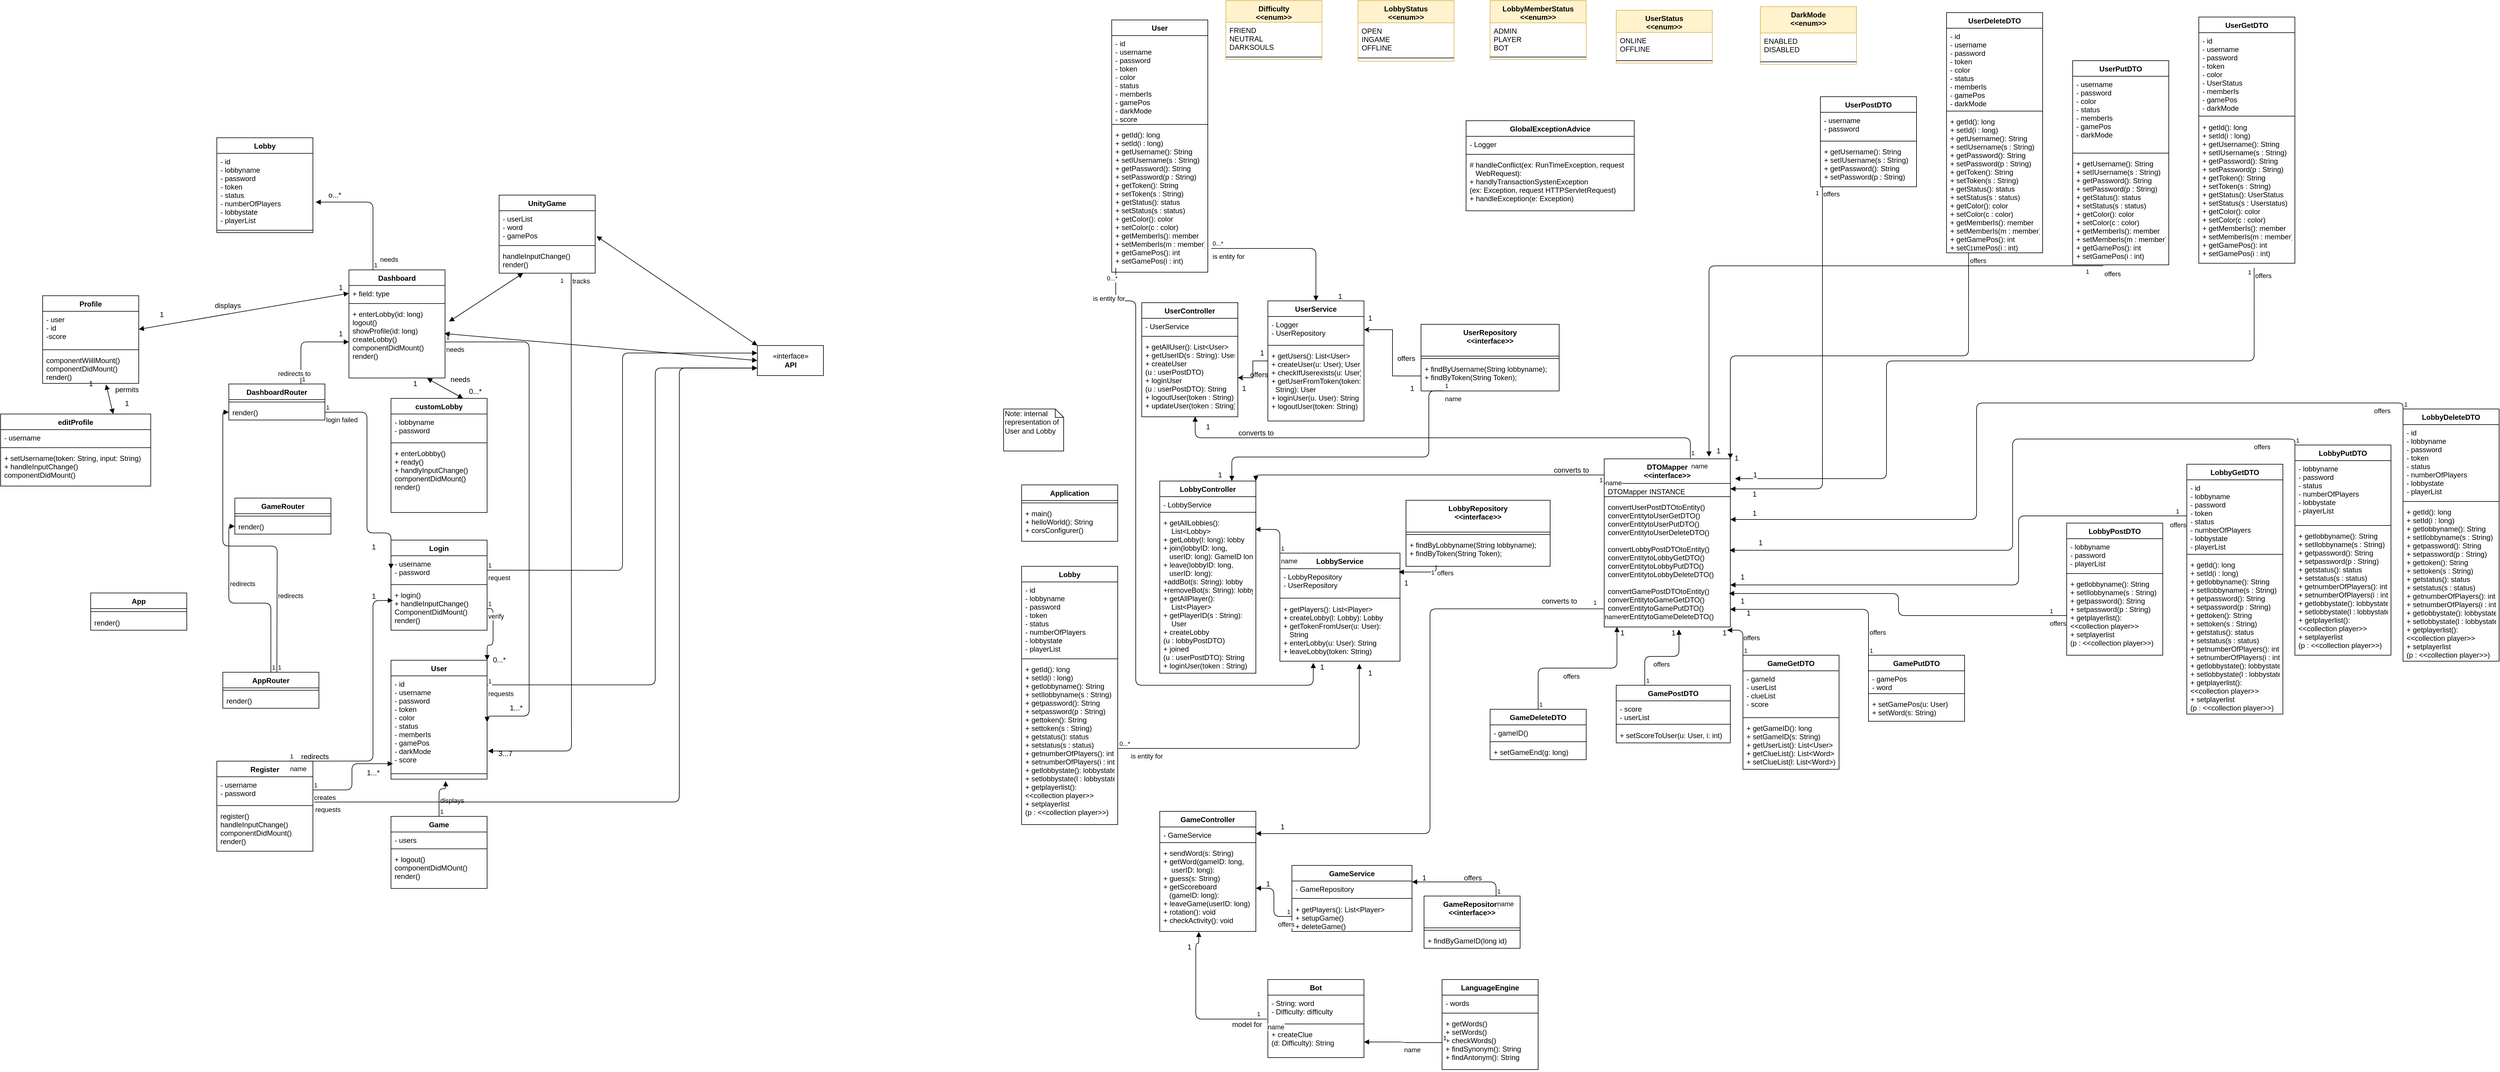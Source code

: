 <mxfile version="12.6.5" type="device"><diagram id="wZyMWJGy3QDH1GnIlFI3" name="Page-1"><mxGraphModel dx="768" dy="522" grid="1" gridSize="10" guides="1" tooltips="1" connect="1" arrows="1" fold="1" page="1" pageScale="1" pageWidth="4681" pageHeight="3300" math="0" shadow="0"><root><mxCell id="0"/><mxCell id="1" parent="0"/><mxCell id="5HeBBs7B9oOjDYy2JJys-1" value="Lobby" style="swimlane;fontStyle=1;align=center;verticalAlign=top;childLayout=stackLayout;horizontal=1;startSize=26;horizontalStack=0;resizeParent=1;resizeParentMax=0;resizeLast=0;collapsible=1;marginBottom=0;" parent="1" vertex="1"><mxGeometry x="830" y="1068.33" width="160" height="158" as="geometry"/></mxCell><mxCell id="5HeBBs7B9oOjDYy2JJys-2" value="- id&#10;- lobbyname&#10;- password&#10;- token&#10;- status&#10;- numberOfPlayers&#10;- lobbystate&#10;- playerList" style="text;strokeColor=none;fillColor=none;align=left;verticalAlign=top;spacingLeft=4;spacingRight=4;overflow=hidden;rotatable=0;points=[[0,0.5],[1,0.5]];portConstraint=eastwest;" parent="5HeBBs7B9oOjDYy2JJys-1" vertex="1"><mxGeometry y="26" width="160" height="124" as="geometry"/></mxCell><mxCell id="5HeBBs7B9oOjDYy2JJys-3" value="" style="line;strokeWidth=1;fillColor=none;align=left;verticalAlign=middle;spacingTop=-1;spacingLeft=3;spacingRight=3;rotatable=0;labelPosition=right;points=[];portConstraint=eastwest;" parent="5HeBBs7B9oOjDYy2JJys-1" vertex="1"><mxGeometry y="150" width="160" height="8" as="geometry"/></mxCell><mxCell id="5HeBBs7B9oOjDYy2JJys-5" value="User" style="swimlane;fontStyle=1;align=center;verticalAlign=top;childLayout=stackLayout;horizontal=1;startSize=26;horizontalStack=0;resizeParent=1;resizeParentMax=0;resizeLast=0;collapsible=1;marginBottom=0;" parent="1" vertex="1"><mxGeometry x="2320" y="872.22" width="160" height="420" as="geometry"/></mxCell><mxCell id="5HeBBs7B9oOjDYy2JJys-6" value="- id&#10;- username&#10;- password&#10;- token&#10;- color&#10;- status&#10;- memberIs&#10;- gamePos&#10;- darkMode&#10;- score" style="text;strokeColor=none;fillColor=none;align=left;verticalAlign=top;spacingLeft=4;spacingRight=4;overflow=hidden;rotatable=0;points=[[0,0.5],[1,0.5]];portConstraint=eastwest;" parent="5HeBBs7B9oOjDYy2JJys-5" vertex="1"><mxGeometry y="26" width="160" height="144" as="geometry"/></mxCell><mxCell id="5HeBBs7B9oOjDYy2JJys-7" value="" style="line;strokeWidth=1;fillColor=none;align=left;verticalAlign=middle;spacingTop=-1;spacingLeft=3;spacingRight=3;rotatable=0;labelPosition=right;points=[];portConstraint=eastwest;" parent="5HeBBs7B9oOjDYy2JJys-5" vertex="1"><mxGeometry y="170" width="160" height="8" as="geometry"/></mxCell><mxCell id="5HeBBs7B9oOjDYy2JJys-8" value="+ getId(): long&#10;+ setId(i : long)&#10;+ getUsername(): String&#10;+ setIUsername(s : String)&#10;+ getPassword(): String&#10;+ setPassword(p : String)&#10;+ getToken(): String&#10;+ setToken(s : String)&#10;+ getStatus(): status&#10;+ setStatus(s : status)&#10;+ getColor(): color&#10;+ setColor(c : color)&#10;+ getMemberIs(): member&#10;+ setMemberIs(m : member)&#10;+ getGamePos(): int&#10;+ setGamePos(i : int)" style="text;strokeColor=none;fillColor=none;align=left;verticalAlign=top;spacingLeft=4;spacingRight=4;overflow=hidden;rotatable=0;points=[[0,0.5],[1,0.5]];portConstraint=eastwest;" parent="5HeBBs7B9oOjDYy2JJys-5" vertex="1"><mxGeometry y="178" width="160" height="242" as="geometry"/></mxCell><mxCell id="5HeBBs7B9oOjDYy2JJys-9" value="UnityGame" style="swimlane;fontStyle=1;align=center;verticalAlign=top;childLayout=stackLayout;horizontal=1;startSize=26;horizontalStack=0;resizeParent=1;resizeParentMax=0;resizeLast=0;collapsible=1;marginBottom=0;" parent="1" vertex="1"><mxGeometry x="1300" y="1163.89" width="160" height="130" as="geometry"/></mxCell><mxCell id="5HeBBs7B9oOjDYy2JJys-10" value="- userList&#10;- word&#10;- gamePos" style="text;strokeColor=none;fillColor=none;align=left;verticalAlign=top;spacingLeft=4;spacingRight=4;overflow=hidden;rotatable=0;points=[[0,0.5],[1,0.5]];portConstraint=eastwest;" parent="5HeBBs7B9oOjDYy2JJys-9" vertex="1"><mxGeometry y="26" width="160" height="54" as="geometry"/></mxCell><mxCell id="5HeBBs7B9oOjDYy2JJys-11" value="" style="line;strokeWidth=1;fillColor=none;align=left;verticalAlign=middle;spacingTop=-1;spacingLeft=3;spacingRight=3;rotatable=0;labelPosition=right;points=[];portConstraint=eastwest;" parent="5HeBBs7B9oOjDYy2JJys-9" vertex="1"><mxGeometry y="80" width="160" height="8" as="geometry"/></mxCell><mxCell id="5HeBBs7B9oOjDYy2JJys-12" value="handleInputChange()&#10;render()" style="text;strokeColor=none;fillColor=none;align=left;verticalAlign=top;spacingLeft=4;spacingRight=4;overflow=hidden;rotatable=0;points=[[0,0.5],[1,0.5]];portConstraint=eastwest;" parent="5HeBBs7B9oOjDYy2JJys-9" vertex="1"><mxGeometry y="88" width="160" height="42" as="geometry"/></mxCell><mxCell id="5HeBBs7B9oOjDYy2JJys-13" value="UserController" style="swimlane;fontStyle=1;align=center;verticalAlign=top;childLayout=stackLayout;horizontal=1;startSize=26;horizontalStack=0;resizeParent=1;resizeParentMax=0;resizeLast=0;collapsible=1;marginBottom=0;" parent="1" vertex="1"><mxGeometry x="2370" y="1343" width="160" height="190" as="geometry"/></mxCell><mxCell id="5HeBBs7B9oOjDYy2JJys-14" value="- UserService" style="text;strokeColor=none;fillColor=none;align=left;verticalAlign=top;spacingLeft=4;spacingRight=4;overflow=hidden;rotatable=0;points=[[0,0.5],[1,0.5]];portConstraint=eastwest;" parent="5HeBBs7B9oOjDYy2JJys-13" vertex="1"><mxGeometry y="26" width="160" height="26" as="geometry"/></mxCell><mxCell id="5HeBBs7B9oOjDYy2JJys-15" value="" style="line;strokeWidth=1;fillColor=none;align=left;verticalAlign=middle;spacingTop=-1;spacingLeft=3;spacingRight=3;rotatable=0;labelPosition=right;points=[];portConstraint=eastwest;" parent="5HeBBs7B9oOjDYy2JJys-13" vertex="1"><mxGeometry y="52" width="160" height="8" as="geometry"/></mxCell><mxCell id="5HeBBs7B9oOjDYy2JJys-16" value="+ getAllUser(): List&lt;User&gt;&#10;+ getUserID(s : String): User&#10;+ createUser&#10;(u : userPostDTO)&#10;+ loginUser&#10;(u : userPostDTO): String&#10;+ logoutUser(token : String)&#10;+ updateUser(token : String)" style="text;strokeColor=none;fillColor=none;align=left;verticalAlign=top;spacingLeft=4;spacingRight=4;overflow=hidden;rotatable=0;points=[[0,0.5],[1,0.5]];portConstraint=eastwest;" parent="5HeBBs7B9oOjDYy2JJys-13" vertex="1"><mxGeometry y="60" width="160" height="130" as="geometry"/></mxCell><mxCell id="5HeBBs7B9oOjDYy2JJys-17" value="LobbyController" style="swimlane;fontStyle=1;align=center;verticalAlign=top;childLayout=stackLayout;horizontal=1;startSize=26;horizontalStack=0;resizeParent=1;resizeParentMax=0;resizeLast=0;collapsible=1;marginBottom=0;" parent="1" vertex="1"><mxGeometry x="2400" y="1640" width="160" height="320" as="geometry"/></mxCell><mxCell id="5HeBBs7B9oOjDYy2JJys-18" value="- LobbyService" style="text;strokeColor=none;fillColor=none;align=left;verticalAlign=top;spacingLeft=4;spacingRight=4;overflow=hidden;rotatable=0;points=[[0,0.5],[1,0.5]];portConstraint=eastwest;" parent="5HeBBs7B9oOjDYy2JJys-17" vertex="1"><mxGeometry y="26" width="160" height="22" as="geometry"/></mxCell><mxCell id="5HeBBs7B9oOjDYy2JJys-19" value="" style="line;strokeWidth=1;fillColor=none;align=left;verticalAlign=middle;spacingTop=-1;spacingLeft=3;spacingRight=3;rotatable=0;labelPosition=right;points=[];portConstraint=eastwest;" parent="5HeBBs7B9oOjDYy2JJys-17" vertex="1"><mxGeometry y="48" width="160" height="8" as="geometry"/></mxCell><mxCell id="5HeBBs7B9oOjDYy2JJys-20" value="+ getAllLobbies(): &#10;    List&lt;Lobby&gt;&#10;+ getLobby(l: long): lobby&#10;+ join(lobbyID: long, &#10;   userID: long): GameID long&#10;+ leave(lobbyID: long, &#10;   userID: long):&#10;+addBot(s: String): lobby&#10;+removeBot(s: String): lobby&#10;+ getAllPlayer(): &#10;    List&lt;Player&gt;&#10;+ getPlayerID(s : String): &#10;    User&#10;+ createLobby&#10;(u : lobbyPostDTO)&#10;+ joined&#10;(u : userPostDTO): String&#10;+ loginUser(token : String)" style="text;strokeColor=none;fillColor=none;align=left;verticalAlign=top;spacingLeft=4;spacingRight=4;overflow=hidden;rotatable=0;points=[[0,0.5],[1,0.5]];portConstraint=eastwest;" parent="5HeBBs7B9oOjDYy2JJys-17" vertex="1"><mxGeometry y="56" width="160" height="264" as="geometry"/></mxCell><mxCell id="5HeBBs7B9oOjDYy2JJys-21" value="Dashboard" style="swimlane;fontStyle=1;align=center;verticalAlign=top;childLayout=stackLayout;horizontal=1;startSize=26;horizontalStack=0;resizeParent=1;resizeParentMax=0;resizeLast=0;collapsible=1;marginBottom=0;" parent="1" vertex="1"><mxGeometry x="1050" y="1288.33" width="160" height="180" as="geometry"/></mxCell><mxCell id="5HeBBs7B9oOjDYy2JJys-22" value="+ field: type" style="text;strokeColor=none;fillColor=none;align=left;verticalAlign=top;spacingLeft=4;spacingRight=4;overflow=hidden;rotatable=0;points=[[0,0.5],[1,0.5]];portConstraint=eastwest;" parent="5HeBBs7B9oOjDYy2JJys-21" vertex="1"><mxGeometry y="26" width="160" height="26" as="geometry"/></mxCell><mxCell id="5HeBBs7B9oOjDYy2JJys-23" value="" style="line;strokeWidth=1;fillColor=none;align=left;verticalAlign=middle;spacingTop=-1;spacingLeft=3;spacingRight=3;rotatable=0;labelPosition=right;points=[];portConstraint=eastwest;" parent="5HeBBs7B9oOjDYy2JJys-21" vertex="1"><mxGeometry y="52" width="160" height="8" as="geometry"/></mxCell><mxCell id="5HeBBs7B9oOjDYy2JJys-24" value="+ enterLobby(id: long)&#10;logout()&#10;showProfile(id: long)&#10;createLobby()&#10;componentDidMount()&#10;render()" style="text;strokeColor=none;fillColor=none;align=left;verticalAlign=top;spacingLeft=4;spacingRight=4;overflow=hidden;rotatable=0;points=[[0,0.5],[1,0.5]];portConstraint=eastwest;" parent="5HeBBs7B9oOjDYy2JJys-21" vertex="1"><mxGeometry y="60" width="160" height="120" as="geometry"/></mxCell><mxCell id="5HeBBs7B9oOjDYy2JJys-29" value="Game" style="swimlane;fontStyle=1;align=center;verticalAlign=top;childLayout=stackLayout;horizontal=1;startSize=26;horizontalStack=0;resizeParent=1;resizeParentMax=0;resizeLast=0;collapsible=1;marginBottom=0;" parent="1" vertex="1"><mxGeometry x="1120" y="2198.33" width="160" height="120" as="geometry"/></mxCell><mxCell id="5HeBBs7B9oOjDYy2JJys-30" value="- users" style="text;strokeColor=none;fillColor=none;align=left;verticalAlign=top;spacingLeft=4;spacingRight=4;overflow=hidden;rotatable=0;points=[[0,0.5],[1,0.5]];portConstraint=eastwest;" parent="5HeBBs7B9oOjDYy2JJys-29" vertex="1"><mxGeometry y="26" width="160" height="24" as="geometry"/></mxCell><mxCell id="5HeBBs7B9oOjDYy2JJys-31" value="" style="line;strokeWidth=1;fillColor=none;align=left;verticalAlign=middle;spacingTop=-1;spacingLeft=3;spacingRight=3;rotatable=0;labelPosition=right;points=[];portConstraint=eastwest;" parent="5HeBBs7B9oOjDYy2JJys-29" vertex="1"><mxGeometry y="50" width="160" height="8" as="geometry"/></mxCell><mxCell id="5HeBBs7B9oOjDYy2JJys-32" value="+ logout()&#10;componentDidMOunt()&#10;render()" style="text;strokeColor=none;fillColor=none;align=left;verticalAlign=top;spacingLeft=4;spacingRight=4;overflow=hidden;rotatable=0;points=[[0,0.5],[1,0.5]];portConstraint=eastwest;" parent="5HeBBs7B9oOjDYy2JJys-29" vertex="1"><mxGeometry y="58" width="160" height="62" as="geometry"/></mxCell><mxCell id="5HeBBs7B9oOjDYy2JJys-33" value="Bot" style="swimlane;fontStyle=1;align=center;verticalAlign=top;childLayout=stackLayout;horizontal=1;startSize=26;horizontalStack=0;resizeParent=1;resizeParentMax=0;resizeLast=0;collapsible=1;marginBottom=0;" parent="1" vertex="1"><mxGeometry x="2580" y="2470" width="160" height="130" as="geometry"/></mxCell><mxCell id="5HeBBs7B9oOjDYy2JJys-34" value="- String: word&#10;- Difficulty: difficulty" style="text;strokeColor=none;fillColor=none;align=left;verticalAlign=top;spacingLeft=4;spacingRight=4;overflow=hidden;rotatable=0;points=[[0,0.5],[1,0.5]];portConstraint=eastwest;" parent="5HeBBs7B9oOjDYy2JJys-33" vertex="1"><mxGeometry y="26" width="160" height="44" as="geometry"/></mxCell><mxCell id="5HeBBs7B9oOjDYy2JJys-35" value="" style="line;strokeWidth=1;fillColor=none;align=left;verticalAlign=middle;spacingTop=-1;spacingLeft=3;spacingRight=3;rotatable=0;labelPosition=right;points=[];portConstraint=eastwest;" parent="5HeBBs7B9oOjDYy2JJys-33" vertex="1"><mxGeometry y="70" width="160" height="8" as="geometry"/></mxCell><mxCell id="5HeBBs7B9oOjDYy2JJys-36" value="+ createClue&#10;(d: Difficulty): String" style="text;strokeColor=none;fillColor=none;align=left;verticalAlign=top;spacingLeft=4;spacingRight=4;overflow=hidden;rotatable=0;points=[[0,0.5],[1,0.5]];portConstraint=eastwest;" parent="5HeBBs7B9oOjDYy2JJys-33" vertex="1"><mxGeometry y="78" width="160" height="52" as="geometry"/></mxCell><mxCell id="5HeBBs7B9oOjDYy2JJys-37" value="Register" style="swimlane;fontStyle=1;align=center;verticalAlign=top;childLayout=stackLayout;horizontal=1;startSize=26;horizontalStack=0;resizeParent=1;resizeParentMax=0;resizeLast=0;collapsible=1;marginBottom=0;" parent="1" vertex="1"><mxGeometry x="830" y="2106.33" width="160" height="150" as="geometry"/></mxCell><mxCell id="5HeBBs7B9oOjDYy2JJys-38" value="- username&#10;- password" style="text;strokeColor=none;fillColor=none;align=left;verticalAlign=top;spacingLeft=4;spacingRight=4;overflow=hidden;rotatable=0;points=[[0,0.5],[1,0.5]];portConstraint=eastwest;" parent="5HeBBs7B9oOjDYy2JJys-37" vertex="1"><mxGeometry y="26" width="160" height="44" as="geometry"/></mxCell><mxCell id="5HeBBs7B9oOjDYy2JJys-39" value="" style="line;strokeWidth=1;fillColor=none;align=left;verticalAlign=middle;spacingTop=-1;spacingLeft=3;spacingRight=3;rotatable=0;labelPosition=right;points=[];portConstraint=eastwest;" parent="5HeBBs7B9oOjDYy2JJys-37" vertex="1"><mxGeometry y="70" width="160" height="8" as="geometry"/></mxCell><mxCell id="5HeBBs7B9oOjDYy2JJys-40" value="register()&#10;handleInputChange()&#10;componentDidMount()&#10;render()" style="text;strokeColor=none;fillColor=none;align=left;verticalAlign=top;spacingLeft=4;spacingRight=4;overflow=hidden;rotatable=0;points=[[0,0.5],[1,0.5]];portConstraint=eastwest;" parent="5HeBBs7B9oOjDYy2JJys-37" vertex="1"><mxGeometry y="78" width="160" height="72" as="geometry"/></mxCell><mxCell id="5HeBBs7B9oOjDYy2JJys-41" value="Login" style="swimlane;fontStyle=1;align=center;verticalAlign=top;childLayout=stackLayout;horizontal=1;startSize=26;horizontalStack=0;resizeParent=1;resizeParentMax=0;resizeLast=0;collapsible=1;marginBottom=0;" parent="1" vertex="1"><mxGeometry x="1120" y="1738.33" width="160" height="150" as="geometry"/></mxCell><mxCell id="5HeBBs7B9oOjDYy2JJys-42" value="- username&#10;- password" style="text;strokeColor=none;fillColor=none;align=left;verticalAlign=top;spacingLeft=4;spacingRight=4;overflow=hidden;rotatable=0;points=[[0,0.5],[1,0.5]];portConstraint=eastwest;" parent="5HeBBs7B9oOjDYy2JJys-41" vertex="1"><mxGeometry y="26" width="160" height="44" as="geometry"/></mxCell><mxCell id="5HeBBs7B9oOjDYy2JJys-43" value="" style="line;strokeWidth=1;fillColor=none;align=left;verticalAlign=middle;spacingTop=-1;spacingLeft=3;spacingRight=3;rotatable=0;labelPosition=right;points=[];portConstraint=eastwest;" parent="5HeBBs7B9oOjDYy2JJys-41" vertex="1"><mxGeometry y="70" width="160" height="8" as="geometry"/></mxCell><mxCell id="5HeBBs7B9oOjDYy2JJys-44" value="+ login()&#10;+ handleInputChange()&#10;ComponentDidMount()&#10;render()" style="text;strokeColor=none;fillColor=none;align=left;verticalAlign=top;spacingLeft=4;spacingRight=4;overflow=hidden;rotatable=0;points=[[0,0.5],[1,0.5]];portConstraint=eastwest;" parent="5HeBBs7B9oOjDYy2JJys-41" vertex="1"><mxGeometry y="78" width="160" height="72" as="geometry"/></mxCell><mxCell id="5HeBBs7B9oOjDYy2JJys-45" value="Profile" style="swimlane;fontStyle=1;align=center;verticalAlign=top;childLayout=stackLayout;horizontal=1;startSize=26;horizontalStack=0;resizeParent=1;resizeParentMax=0;resizeLast=0;collapsible=1;marginBottom=0;" parent="1" vertex="1"><mxGeometry x="540" y="1331.33" width="160" height="146" as="geometry"/></mxCell><mxCell id="5HeBBs7B9oOjDYy2JJys-46" value="- user&#10;- id&#10;-score" style="text;strokeColor=none;fillColor=none;align=left;verticalAlign=top;spacingLeft=4;spacingRight=4;overflow=hidden;rotatable=0;points=[[0,0.5],[1,0.5]];portConstraint=eastwest;" parent="5HeBBs7B9oOjDYy2JJys-45" vertex="1"><mxGeometry y="26" width="160" height="60" as="geometry"/></mxCell><mxCell id="5HeBBs7B9oOjDYy2JJys-47" value="" style="line;strokeWidth=1;fillColor=none;align=left;verticalAlign=middle;spacingTop=-1;spacingLeft=3;spacingRight=3;rotatable=0;labelPosition=right;points=[];portConstraint=eastwest;" parent="5HeBBs7B9oOjDYy2JJys-45" vertex="1"><mxGeometry y="86" width="160" height="8" as="geometry"/></mxCell><mxCell id="5HeBBs7B9oOjDYy2JJys-48" value="componentWiillMount()&#10;componentDidMount()&#10;render()" style="text;strokeColor=none;fillColor=none;align=left;verticalAlign=top;spacingLeft=4;spacingRight=4;overflow=hidden;rotatable=0;points=[[0,0.5],[1,0.5]];portConstraint=eastwest;" parent="5HeBBs7B9oOjDYy2JJys-45" vertex="1"><mxGeometry y="94" width="160" height="52" as="geometry"/></mxCell><mxCell id="5HeBBs7B9oOjDYy2JJys-49" value="editProfile" style="swimlane;fontStyle=1;align=center;verticalAlign=top;childLayout=stackLayout;horizontal=1;startSize=26;horizontalStack=0;resizeParent=1;resizeParentMax=0;resizeLast=0;collapsible=1;marginBottom=0;" parent="1" vertex="1"><mxGeometry x="470" y="1528.33" width="250" height="120" as="geometry"/></mxCell><mxCell id="5HeBBs7B9oOjDYy2JJys-50" value="- username" style="text;strokeColor=none;fillColor=none;align=left;verticalAlign=top;spacingLeft=4;spacingRight=4;overflow=hidden;rotatable=0;points=[[0,0.5],[1,0.5]];portConstraint=eastwest;" parent="5HeBBs7B9oOjDYy2JJys-49" vertex="1"><mxGeometry y="26" width="250" height="26" as="geometry"/></mxCell><mxCell id="5HeBBs7B9oOjDYy2JJys-51" value="" style="line;strokeWidth=1;fillColor=none;align=left;verticalAlign=middle;spacingTop=-1;spacingLeft=3;spacingRight=3;rotatable=0;labelPosition=right;points=[];portConstraint=eastwest;" parent="5HeBBs7B9oOjDYy2JJys-49" vertex="1"><mxGeometry y="52" width="250" height="8" as="geometry"/></mxCell><mxCell id="5HeBBs7B9oOjDYy2JJys-52" value="+ setUsername(token: String, input: String)&#10;+ handleInputChange()&#10;componentDidMount()" style="text;strokeColor=none;fillColor=none;align=left;verticalAlign=top;spacingLeft=4;spacingRight=4;overflow=hidden;rotatable=0;points=[[0,0.5],[1,0.5]];portConstraint=eastwest;" parent="5HeBBs7B9oOjDYy2JJys-49" vertex="1"><mxGeometry y="60" width="250" height="60" as="geometry"/></mxCell><mxCell id="5HeBBs7B9oOjDYy2JJys-53" value="AppRouter&#10;" style="swimlane;fontStyle=1;align=center;verticalAlign=top;childLayout=stackLayout;horizontal=1;startSize=26;horizontalStack=0;resizeParent=1;resizeParentMax=0;resizeLast=0;collapsible=1;marginBottom=0;" parent="1" vertex="1"><mxGeometry x="840" y="1958.33" width="160" height="60" as="geometry"/></mxCell><mxCell id="5HeBBs7B9oOjDYy2JJys-55" value="" style="line;strokeWidth=1;fillColor=none;align=left;verticalAlign=middle;spacingTop=-1;spacingLeft=3;spacingRight=3;rotatable=0;labelPosition=right;points=[];portConstraint=eastwest;" parent="5HeBBs7B9oOjDYy2JJys-53" vertex="1"><mxGeometry y="26" width="160" height="8" as="geometry"/></mxCell><mxCell id="5HeBBs7B9oOjDYy2JJys-56" value="render()" style="text;strokeColor=none;fillColor=none;align=left;verticalAlign=top;spacingLeft=4;spacingRight=4;overflow=hidden;rotatable=0;points=[[0,0.5],[1,0.5]];portConstraint=eastwest;" parent="5HeBBs7B9oOjDYy2JJys-53" vertex="1"><mxGeometry y="34" width="160" height="26" as="geometry"/></mxCell><mxCell id="5HeBBs7B9oOjDYy2JJys-57" value="GameRouter&#10;" style="swimlane;fontStyle=1;align=center;verticalAlign=top;childLayout=stackLayout;horizontal=1;startSize=26;horizontalStack=0;resizeParent=1;resizeParentMax=0;resizeLast=0;collapsible=1;marginBottom=0;" parent="1" vertex="1"><mxGeometry x="860" y="1668.33" width="160" height="60" as="geometry"/></mxCell><mxCell id="5HeBBs7B9oOjDYy2JJys-59" value="" style="line;strokeWidth=1;fillColor=none;align=left;verticalAlign=middle;spacingTop=-1;spacingLeft=3;spacingRight=3;rotatable=0;labelPosition=right;points=[];portConstraint=eastwest;" parent="5HeBBs7B9oOjDYy2JJys-57" vertex="1"><mxGeometry y="26" width="160" height="8" as="geometry"/></mxCell><mxCell id="5HeBBs7B9oOjDYy2JJys-60" value="render()" style="text;strokeColor=none;fillColor=none;align=left;verticalAlign=top;spacingLeft=4;spacingRight=4;overflow=hidden;rotatable=0;points=[[0,0.5],[1,0.5]];portConstraint=eastwest;" parent="5HeBBs7B9oOjDYy2JJys-57" vertex="1"><mxGeometry y="34" width="160" height="26" as="geometry"/></mxCell><mxCell id="5HeBBs7B9oOjDYy2JJys-61" value="DashboardRouter" style="swimlane;fontStyle=1;align=center;verticalAlign=top;childLayout=stackLayout;horizontal=1;startSize=26;horizontalStack=0;resizeParent=1;resizeParentMax=0;resizeLast=0;collapsible=1;marginBottom=0;" parent="1" vertex="1"><mxGeometry x="850" y="1478.33" width="160" height="60" as="geometry"/></mxCell><mxCell id="5HeBBs7B9oOjDYy2JJys-63" value="" style="line;strokeWidth=1;fillColor=none;align=left;verticalAlign=middle;spacingTop=-1;spacingLeft=3;spacingRight=3;rotatable=0;labelPosition=right;points=[];portConstraint=eastwest;" parent="5HeBBs7B9oOjDYy2JJys-61" vertex="1"><mxGeometry y="26" width="160" height="8" as="geometry"/></mxCell><mxCell id="5HeBBs7B9oOjDYy2JJys-64" value="render()" style="text;strokeColor=none;fillColor=none;align=left;verticalAlign=top;spacingLeft=4;spacingRight=4;overflow=hidden;rotatable=0;points=[[0,0.5],[1,0.5]];portConstraint=eastwest;" parent="5HeBBs7B9oOjDYy2JJys-61" vertex="1"><mxGeometry y="34" width="160" height="26" as="geometry"/></mxCell><mxCell id="5HeBBs7B9oOjDYy2JJys-65" value="App" style="swimlane;fontStyle=1;align=center;verticalAlign=top;childLayout=stackLayout;horizontal=1;startSize=26;horizontalStack=0;resizeParent=1;resizeParentMax=0;resizeLast=0;collapsible=1;marginBottom=0;" parent="1" vertex="1"><mxGeometry x="620" y="1826.33" width="160" height="62" as="geometry"/></mxCell><mxCell id="5HeBBs7B9oOjDYy2JJys-67" value="" style="line;strokeWidth=1;fillColor=none;align=left;verticalAlign=middle;spacingTop=-1;spacingLeft=3;spacingRight=3;rotatable=0;labelPosition=right;points=[];portConstraint=eastwest;" parent="5HeBBs7B9oOjDYy2JJys-65" vertex="1"><mxGeometry y="26" width="160" height="10" as="geometry"/></mxCell><mxCell id="5HeBBs7B9oOjDYy2JJys-68" value="render()" style="text;strokeColor=none;fillColor=none;align=left;verticalAlign=top;spacingLeft=4;spacingRight=4;overflow=hidden;rotatable=0;points=[[0,0.5],[1,0.5]];portConstraint=eastwest;" parent="5HeBBs7B9oOjDYy2JJys-65" vertex="1"><mxGeometry y="36" width="160" height="26" as="geometry"/></mxCell><mxCell id="5HeBBs7B9oOjDYy2JJys-69" value="UserStatus&#10;&lt;&lt;enum&gt;&gt;" style="swimlane;fontStyle=1;align=center;verticalAlign=top;childLayout=stackLayout;horizontal=1;startSize=37;horizontalStack=0;resizeParent=1;resizeParentMax=0;resizeLast=0;collapsible=1;marginBottom=0;fillColor=#fff2cc;strokeColor=#d6b656;" parent="1" vertex="1"><mxGeometry x="3160" y="856" width="160" height="88" as="geometry"/></mxCell><mxCell id="5HeBBs7B9oOjDYy2JJys-70" value="ONLINE&#10;OFFLINE" style="text;strokeColor=none;fillColor=none;align=left;verticalAlign=top;spacingLeft=4;spacingRight=4;overflow=hidden;rotatable=0;points=[[0,0.5],[1,0.5]];portConstraint=eastwest;" parent="5HeBBs7B9oOjDYy2JJys-69" vertex="1"><mxGeometry y="37" width="160" height="43" as="geometry"/></mxCell><mxCell id="5HeBBs7B9oOjDYy2JJys-71" value="" style="line;strokeWidth=1;fillColor=none;align=left;verticalAlign=middle;spacingTop=-1;spacingLeft=3;spacingRight=3;rotatable=0;labelPosition=right;points=[];portConstraint=eastwest;" parent="5HeBBs7B9oOjDYy2JJys-69" vertex="1"><mxGeometry y="80" width="160" height="8" as="geometry"/></mxCell><mxCell id="5HeBBs7B9oOjDYy2JJys-73" value="LobbyStatus&#10;&lt;&lt;enum&gt;&gt;" style="swimlane;fontStyle=1;align=center;verticalAlign=top;childLayout=stackLayout;horizontal=1;startSize=37;horizontalStack=0;resizeParent=1;resizeParentMax=0;resizeLast=0;collapsible=1;marginBottom=0;fillColor=#fff2cc;strokeColor=#d6b656;" parent="1" vertex="1"><mxGeometry x="2730" y="840" width="160" height="101" as="geometry"/></mxCell><mxCell id="5HeBBs7B9oOjDYy2JJys-74" value="OPEN&#10;INGAME&#10;OFFLINE" style="text;strokeColor=none;fillColor=none;align=left;verticalAlign=top;spacingLeft=4;spacingRight=4;overflow=hidden;rotatable=0;points=[[0,0.5],[1,0.5]];portConstraint=eastwest;" parent="5HeBBs7B9oOjDYy2JJys-73" vertex="1"><mxGeometry y="37" width="160" height="53" as="geometry"/></mxCell><mxCell id="5HeBBs7B9oOjDYy2JJys-75" value="" style="line;strokeWidth=1;fillColor=none;align=left;verticalAlign=middle;spacingTop=-1;spacingLeft=3;spacingRight=3;rotatable=0;labelPosition=right;points=[];portConstraint=eastwest;" parent="5HeBBs7B9oOjDYy2JJys-73" vertex="1"><mxGeometry y="90" width="160" height="11" as="geometry"/></mxCell><mxCell id="5HeBBs7B9oOjDYy2JJys-77" value="LobbyMemberStatus&#10;&lt;&lt;enum&gt;&gt;" style="swimlane;fontStyle=1;align=center;verticalAlign=top;childLayout=stackLayout;horizontal=1;startSize=37;horizontalStack=0;resizeParent=1;resizeParentMax=0;resizeLast=0;collapsible=1;marginBottom=0;fillColor=#fff2cc;strokeColor=#d6b656;" parent="1" vertex="1"><mxGeometry x="2950" y="840" width="160" height="98" as="geometry"/></mxCell><mxCell id="5HeBBs7B9oOjDYy2JJys-78" value="ADMIN&#10;PLAYER&#10;BOT" style="text;strokeColor=none;fillColor=none;align=left;verticalAlign=top;spacingLeft=4;spacingRight=4;overflow=hidden;rotatable=0;points=[[0,0.5],[1,0.5]];portConstraint=eastwest;" parent="5HeBBs7B9oOjDYy2JJys-77" vertex="1"><mxGeometry y="37" width="160" height="53" as="geometry"/></mxCell><mxCell id="5HeBBs7B9oOjDYy2JJys-79" value="" style="line;strokeWidth=1;fillColor=none;align=left;verticalAlign=middle;spacingTop=-1;spacingLeft=3;spacingRight=3;rotatable=0;labelPosition=right;points=[];portConstraint=eastwest;" parent="5HeBBs7B9oOjDYy2JJys-77" vertex="1"><mxGeometry y="90" width="160" height="8" as="geometry"/></mxCell><mxCell id="5HeBBs7B9oOjDYy2JJys-81" value="GlobalExceptionAdvice" style="swimlane;fontStyle=1;align=center;verticalAlign=top;childLayout=stackLayout;horizontal=1;startSize=26;horizontalStack=0;resizeParent=1;resizeParentMax=0;resizeLast=0;collapsible=1;marginBottom=0;" parent="1" vertex="1"><mxGeometry x="2910" y="1040" width="280" height="150" as="geometry"/></mxCell><mxCell id="5HeBBs7B9oOjDYy2JJys-82" value="- Logger" style="text;strokeColor=none;fillColor=none;align=left;verticalAlign=top;spacingLeft=4;spacingRight=4;overflow=hidden;rotatable=0;points=[[0,0.5],[1,0.5]];portConstraint=eastwest;" parent="5HeBBs7B9oOjDYy2JJys-81" vertex="1"><mxGeometry y="26" width="280" height="26" as="geometry"/></mxCell><mxCell id="5HeBBs7B9oOjDYy2JJys-83" value="" style="line;strokeWidth=1;fillColor=none;align=left;verticalAlign=middle;spacingTop=-1;spacingLeft=3;spacingRight=3;rotatable=0;labelPosition=right;points=[];portConstraint=eastwest;" parent="5HeBBs7B9oOjDYy2JJys-81" vertex="1"><mxGeometry y="52" width="280" height="8" as="geometry"/></mxCell><mxCell id="5HeBBs7B9oOjDYy2JJys-84" value="# handleConflict(ex: RunTimeException, request&#10;   WebRequest): &#10;+ handlyTransactionSystenException&#10;(ex: Exception, request HTTPServletRequest)&#10;+ handleException(e: Exception)" style="text;strokeColor=none;fillColor=none;align=left;verticalAlign=top;spacingLeft=4;spacingRight=4;overflow=hidden;rotatable=0;points=[[0,0.5],[1,0.5]];portConstraint=eastwest;" parent="5HeBBs7B9oOjDYy2JJys-81" vertex="1"><mxGeometry y="60" width="280" height="90" as="geometry"/></mxCell><mxCell id="kkxWKHdtBDA71Bx1I0HV-75" style="edgeStyle=orthogonalEdgeStyle;rounded=0;orthogonalLoop=1;jettySize=auto;html=1;exitX=0;exitY=0.5;exitDx=0;exitDy=0;" parent="1" source="5HeBBs7B9oOjDYy2JJys-88" target="5HeBBs7B9oOjDYy2JJys-146" edge="1"><mxGeometry relative="1" as="geometry"/></mxCell><mxCell id="5HeBBs7B9oOjDYy2JJys-85" value="UserRepository&#10;&lt;&lt;interface&gt;&gt;" style="swimlane;fontStyle=1;align=center;verticalAlign=top;childLayout=stackLayout;horizontal=1;startSize=53;horizontalStack=0;resizeParent=1;resizeParentMax=0;resizeLast=0;collapsible=1;marginBottom=0;" parent="1" vertex="1"><mxGeometry x="2835" y="1379" width="230" height="111" as="geometry"/></mxCell><mxCell id="5HeBBs7B9oOjDYy2JJys-87" value="" style="line;strokeWidth=1;fillColor=none;align=left;verticalAlign=middle;spacingTop=-1;spacingLeft=3;spacingRight=3;rotatable=0;labelPosition=right;points=[];portConstraint=eastwest;" parent="5HeBBs7B9oOjDYy2JJys-85" vertex="1"><mxGeometry y="53" width="230" height="8" as="geometry"/></mxCell><mxCell id="5HeBBs7B9oOjDYy2JJys-88" value="+ findByUsername(String lobbyname);&#10;+ findByToken(String Token);" style="text;strokeColor=none;fillColor=none;align=left;verticalAlign=top;spacingLeft=4;spacingRight=4;overflow=hidden;rotatable=0;points=[[0,0.5],[1,0.5]];portConstraint=eastwest;" parent="5HeBBs7B9oOjDYy2JJys-85" vertex="1"><mxGeometry y="61" width="230" height="50" as="geometry"/></mxCell><mxCell id="5HeBBs7B9oOjDYy2JJys-93" value="UserGetDTO" style="swimlane;fontStyle=1;align=center;verticalAlign=top;childLayout=stackLayout;horizontal=1;startSize=26;horizontalStack=0;resizeParent=1;resizeParentMax=0;resizeLast=0;collapsible=1;marginBottom=0;" parent="1" vertex="1"><mxGeometry x="4130" y="867.33" width="160" height="410" as="geometry"/></mxCell><mxCell id="5HeBBs7B9oOjDYy2JJys-94" value="- id&#10;- username&#10;- password&#10;- token&#10;- color&#10;- UserStatus&#10;- memberIs&#10;- gamePos&#10;- darkMode" style="text;strokeColor=none;fillColor=none;align=left;verticalAlign=top;spacingLeft=4;spacingRight=4;overflow=hidden;rotatable=0;points=[[0,0.5],[1,0.5]];portConstraint=eastwest;" parent="5HeBBs7B9oOjDYy2JJys-93" vertex="1"><mxGeometry y="26" width="160" height="134" as="geometry"/></mxCell><mxCell id="5HeBBs7B9oOjDYy2JJys-95" value="" style="line;strokeWidth=1;fillColor=none;align=left;verticalAlign=middle;spacingTop=-1;spacingLeft=3;spacingRight=3;rotatable=0;labelPosition=right;points=[];portConstraint=eastwest;" parent="5HeBBs7B9oOjDYy2JJys-93" vertex="1"><mxGeometry y="160" width="160" height="10" as="geometry"/></mxCell><mxCell id="5HeBBs7B9oOjDYy2JJys-96" value="+ getId(): long&#10;+ setId(i : long)&#10;+ getUsername(): String&#10;+ setIUsername(s : String)&#10;+ getPassword(): String&#10;+ setPassword(p : String)&#10;+ getToken(): String&#10;+ setToken(s : String)&#10;+ getStatus(): UserStatus&#10;+ setStatus(s : Userstatus)&#10;+ getColor(): color&#10;+ setColor(c : color)&#10;+ getMemberIs(): member&#10;+ setMemberIs(m : member)&#10;+ getGamePos(): int&#10;+ setGamePos(i : int)" style="text;strokeColor=none;fillColor=none;align=left;verticalAlign=top;spacingLeft=4;spacingRight=4;overflow=hidden;rotatable=0;points=[[0,0.5],[1,0.5]];portConstraint=eastwest;" parent="5HeBBs7B9oOjDYy2JJys-93" vertex="1"><mxGeometry y="170" width="160" height="240" as="geometry"/></mxCell><mxCell id="5HeBBs7B9oOjDYy2JJys-105" value="UserDeleteDTO" style="swimlane;fontStyle=1;align=center;verticalAlign=top;childLayout=stackLayout;horizontal=1;startSize=26;horizontalStack=0;resizeParent=1;resizeParentMax=0;resizeLast=0;collapsible=1;marginBottom=0;" parent="1" vertex="1"><mxGeometry x="3710" y="860" width="160" height="400" as="geometry"/></mxCell><mxCell id="5HeBBs7B9oOjDYy2JJys-106" value="- id&#10;- username&#10;- password&#10;- token&#10;- color&#10;- status&#10;- memberIs&#10;- gamePos&#10;- darkMode" style="text;strokeColor=none;fillColor=none;align=left;verticalAlign=top;spacingLeft=4;spacingRight=4;overflow=hidden;rotatable=0;points=[[0,0.5],[1,0.5]];portConstraint=eastwest;" parent="5HeBBs7B9oOjDYy2JJys-105" vertex="1"><mxGeometry y="26" width="160" height="134" as="geometry"/></mxCell><mxCell id="5HeBBs7B9oOjDYy2JJys-107" value="" style="line;strokeWidth=1;fillColor=none;align=left;verticalAlign=middle;spacingTop=-1;spacingLeft=3;spacingRight=3;rotatable=0;labelPosition=right;points=[];portConstraint=eastwest;" parent="5HeBBs7B9oOjDYy2JJys-105" vertex="1"><mxGeometry y="160" width="160" height="8" as="geometry"/></mxCell><mxCell id="5HeBBs7B9oOjDYy2JJys-108" value="+ getId(): long&#10;+ setId(i : long)&#10;+ getUsername(): String&#10;+ setIUsername(s : String)&#10;+ getPassword(): String&#10;+ setPassword(p : String)&#10;+ getToken(): String&#10;+ setToken(s : String)&#10;+ getStatus(): status&#10;+ setStatus(s : status)&#10;+ getColor(): color&#10;+ setColor(c : color)&#10;+ getMemberIs(): member&#10;+ setMemberIs(m : member)&#10;+ getGamePos(): int&#10;+ setGamePos(i : int)" style="text;strokeColor=none;fillColor=none;align=left;verticalAlign=top;spacingLeft=4;spacingRight=4;overflow=hidden;rotatable=0;points=[[0,0.5],[1,0.5]];portConstraint=eastwest;" parent="5HeBBs7B9oOjDYy2JJys-105" vertex="1"><mxGeometry y="168" width="160" height="232" as="geometry"/></mxCell><mxCell id="5HeBBs7B9oOjDYy2JJys-121" value="LobbyPostDTO" style="swimlane;fontStyle=1;align=center;verticalAlign=top;childLayout=stackLayout;horizontal=1;startSize=26;horizontalStack=0;resizeParent=1;resizeParentMax=0;resizeLast=0;collapsible=1;marginBottom=0;" parent="1" vertex="1"><mxGeometry x="3910" y="1710" width="160" height="220" as="geometry"/></mxCell><mxCell id="5HeBBs7B9oOjDYy2JJys-122" value="- lobbyname&#10;- password&#10;- playerList" style="text;strokeColor=none;fillColor=none;align=left;verticalAlign=top;spacingLeft=4;spacingRight=4;overflow=hidden;rotatable=0;points=[[0,0.5],[1,0.5]];portConstraint=eastwest;" parent="5HeBBs7B9oOjDYy2JJys-121" vertex="1"><mxGeometry y="26" width="160" height="54" as="geometry"/></mxCell><mxCell id="5HeBBs7B9oOjDYy2JJys-123" value="" style="line;strokeWidth=1;fillColor=none;align=left;verticalAlign=middle;spacingTop=-1;spacingLeft=3;spacingRight=3;rotatable=0;labelPosition=right;points=[];portConstraint=eastwest;" parent="5HeBBs7B9oOjDYy2JJys-121" vertex="1"><mxGeometry y="80" width="160" height="8" as="geometry"/></mxCell><mxCell id="5HeBBs7B9oOjDYy2JJys-124" value="+ getlobbyname(): String&#10;+ setIlobbyname(s : String)&#10;+ getpassword(): String&#10;+ setpassword(p : String)&#10;+ getplayerlist(): &#10;&lt;&lt;collection player&gt;&gt;&#10;+ setplayerlist&#10;(p : &lt;&lt;collection player&gt;&gt;)" style="text;strokeColor=none;fillColor=none;align=left;verticalAlign=top;spacingLeft=4;spacingRight=4;overflow=hidden;rotatable=0;points=[[0,0.5],[1,0.5]];portConstraint=eastwest;" parent="5HeBBs7B9oOjDYy2JJys-121" vertex="1"><mxGeometry y="88" width="160" height="132" as="geometry"/></mxCell><mxCell id="5HeBBs7B9oOjDYy2JJys-125" value="GameGetDTO" style="swimlane;fontStyle=1;align=center;verticalAlign=top;childLayout=stackLayout;horizontal=1;startSize=26;horizontalStack=0;resizeParent=1;resizeParentMax=0;resizeLast=0;collapsible=1;marginBottom=0;" parent="1" vertex="1"><mxGeometry x="3371" y="1930" width="160" height="190" as="geometry"/></mxCell><mxCell id="5HeBBs7B9oOjDYy2JJys-126" value="- gameId&#10;- userList&#10;- clueList&#10;- score" style="text;strokeColor=none;fillColor=none;align=left;verticalAlign=top;spacingLeft=4;spacingRight=4;overflow=hidden;rotatable=0;points=[[0,0.5],[1,0.5]];portConstraint=eastwest;" parent="5HeBBs7B9oOjDYy2JJys-125" vertex="1"><mxGeometry y="26" width="160" height="74" as="geometry"/></mxCell><mxCell id="5HeBBs7B9oOjDYy2JJys-127" value="" style="line;strokeWidth=1;fillColor=none;align=left;verticalAlign=middle;spacingTop=-1;spacingLeft=3;spacingRight=3;rotatable=0;labelPosition=right;points=[];portConstraint=eastwest;" parent="5HeBBs7B9oOjDYy2JJys-125" vertex="1"><mxGeometry y="100" width="160" height="8" as="geometry"/></mxCell><mxCell id="5HeBBs7B9oOjDYy2JJys-128" value="+ getGameID(): long&#10;+ setGameID(s: String)&#10;+ getUserList(): List&lt;User&gt;&#10;+ getClueList(): List&lt;Word&gt;&#10;+ setClueList(l: List&lt;Word&gt;)" style="text;strokeColor=none;fillColor=none;align=left;verticalAlign=top;spacingLeft=4;spacingRight=4;overflow=hidden;rotatable=0;points=[[0,0.5],[1,0.5]];portConstraint=eastwest;" parent="5HeBBs7B9oOjDYy2JJys-125" vertex="1"><mxGeometry y="108" width="160" height="82" as="geometry"/></mxCell><mxCell id="5HeBBs7B9oOjDYy2JJys-129" value="GameDeleteDTO" style="swimlane;fontStyle=1;align=center;verticalAlign=top;childLayout=stackLayout;horizontal=1;startSize=26;horizontalStack=0;resizeParent=1;resizeParentMax=0;resizeLast=0;collapsible=1;marginBottom=0;" parent="1" vertex="1"><mxGeometry x="2950" y="2020" width="160" height="84" as="geometry"/></mxCell><mxCell id="5HeBBs7B9oOjDYy2JJys-130" value="- gameID()" style="text;strokeColor=none;fillColor=none;align=left;verticalAlign=top;spacingLeft=4;spacingRight=4;overflow=hidden;rotatable=0;points=[[0,0.5],[1,0.5]];portConstraint=eastwest;" parent="5HeBBs7B9oOjDYy2JJys-129" vertex="1"><mxGeometry y="26" width="160" height="24" as="geometry"/></mxCell><mxCell id="5HeBBs7B9oOjDYy2JJys-131" value="" style="line;strokeWidth=1;fillColor=none;align=left;verticalAlign=middle;spacingTop=-1;spacingLeft=3;spacingRight=3;rotatable=0;labelPosition=right;points=[];portConstraint=eastwest;" parent="5HeBBs7B9oOjDYy2JJys-129" vertex="1"><mxGeometry y="50" width="160" height="8" as="geometry"/></mxCell><mxCell id="5HeBBs7B9oOjDYy2JJys-132" value="+ setGameEnd(g: long)" style="text;strokeColor=none;fillColor=none;align=left;verticalAlign=top;spacingLeft=4;spacingRight=4;overflow=hidden;rotatable=0;points=[[0,0.5],[1,0.5]];portConstraint=eastwest;" parent="5HeBBs7B9oOjDYy2JJys-129" vertex="1"><mxGeometry y="58" width="160" height="26" as="geometry"/></mxCell><mxCell id="5HeBBs7B9oOjDYy2JJys-133" value="GamePutDTO" style="swimlane;fontStyle=1;align=center;verticalAlign=top;childLayout=stackLayout;horizontal=1;startSize=26;horizontalStack=0;resizeParent=1;resizeParentMax=0;resizeLast=0;collapsible=1;marginBottom=0;" parent="1" vertex="1"><mxGeometry x="3580" y="1930" width="160" height="110" as="geometry"/></mxCell><mxCell id="5HeBBs7B9oOjDYy2JJys-134" value="- gamePos&#10;- word" style="text;strokeColor=none;fillColor=none;align=left;verticalAlign=top;spacingLeft=4;spacingRight=4;overflow=hidden;rotatable=0;points=[[0,0.5],[1,0.5]];portConstraint=eastwest;" parent="5HeBBs7B9oOjDYy2JJys-133" vertex="1"><mxGeometry y="26" width="160" height="34" as="geometry"/></mxCell><mxCell id="5HeBBs7B9oOjDYy2JJys-135" value="" style="line;strokeWidth=1;fillColor=none;align=left;verticalAlign=middle;spacingTop=-1;spacingLeft=3;spacingRight=3;rotatable=0;labelPosition=right;points=[];portConstraint=eastwest;" parent="5HeBBs7B9oOjDYy2JJys-133" vertex="1"><mxGeometry y="60" width="160" height="8" as="geometry"/></mxCell><mxCell id="5HeBBs7B9oOjDYy2JJys-136" value="+ setGamePos(u: User)&#10;+ setWord(s: String)" style="text;strokeColor=none;fillColor=none;align=left;verticalAlign=top;spacingLeft=4;spacingRight=4;overflow=hidden;rotatable=0;points=[[0,0.5],[1,0.5]];portConstraint=eastwest;" parent="5HeBBs7B9oOjDYy2JJys-133" vertex="1"><mxGeometry y="68" width="160" height="42" as="geometry"/></mxCell><mxCell id="5HeBBs7B9oOjDYy2JJys-137" value="GamePostDTO" style="swimlane;fontStyle=1;align=center;verticalAlign=top;childLayout=stackLayout;horizontal=1;startSize=26;horizontalStack=0;resizeParent=1;resizeParentMax=0;resizeLast=0;collapsible=1;marginBottom=0;" parent="1" vertex="1"><mxGeometry x="3160" y="1980" width="190" height="96" as="geometry"/></mxCell><mxCell id="5HeBBs7B9oOjDYy2JJys-138" value="- score&#10;- userList" style="text;strokeColor=none;fillColor=none;align=left;verticalAlign=top;spacingLeft=4;spacingRight=4;overflow=hidden;rotatable=0;points=[[0,0.5],[1,0.5]];portConstraint=eastwest;" parent="5HeBBs7B9oOjDYy2JJys-137" vertex="1"><mxGeometry y="26" width="190" height="34" as="geometry"/></mxCell><mxCell id="5HeBBs7B9oOjDYy2JJys-139" value="" style="line;strokeWidth=1;fillColor=none;align=left;verticalAlign=middle;spacingTop=-1;spacingLeft=3;spacingRight=3;rotatable=0;labelPosition=right;points=[];portConstraint=eastwest;" parent="5HeBBs7B9oOjDYy2JJys-137" vertex="1"><mxGeometry y="60" width="190" height="10" as="geometry"/></mxCell><mxCell id="5HeBBs7B9oOjDYy2JJys-140" value="+ setScoreToUser(u: User, i: int)" style="text;strokeColor=none;fillColor=none;align=left;verticalAlign=top;spacingLeft=4;spacingRight=4;overflow=hidden;rotatable=0;points=[[0,0.5],[1,0.5]];portConstraint=eastwest;" parent="5HeBBs7B9oOjDYy2JJys-137" vertex="1"><mxGeometry y="70" width="190" height="26" as="geometry"/></mxCell><mxCell id="5HeBBs7B9oOjDYy2JJys-141" value="DTOMapper&#10;&lt;&lt;interface&gt;&gt;" style="swimlane;fontStyle=1;align=center;verticalAlign=top;childLayout=stackLayout;horizontal=1;startSize=41;horizontalStack=0;resizeParent=1;resizeParentMax=0;resizeLast=0;collapsible=1;marginBottom=0;" parent="1" vertex="1"><mxGeometry x="3140" y="1603" width="210" height="280" as="geometry"/></mxCell><mxCell id="5HeBBs7B9oOjDYy2JJys-142" value="DTOMapper INSTANCE" style="text;strokeColor=none;fillColor=none;align=left;verticalAlign=top;spacingLeft=4;spacingRight=4;overflow=hidden;rotatable=0;points=[[0,0.5],[1,0.5]];portConstraint=eastwest;" parent="5HeBBs7B9oOjDYy2JJys-141" vertex="1"><mxGeometry y="41" width="210" height="18" as="geometry"/></mxCell><mxCell id="5HeBBs7B9oOjDYy2JJys-143" value="" style="line;strokeWidth=1;fillColor=none;align=left;verticalAlign=middle;spacingTop=-1;spacingLeft=3;spacingRight=3;rotatable=0;labelPosition=right;points=[];portConstraint=eastwest;" parent="5HeBBs7B9oOjDYy2JJys-141" vertex="1"><mxGeometry y="59" width="210" height="8" as="geometry"/></mxCell><mxCell id="5HeBBs7B9oOjDYy2JJys-144" value="convertUserPostDTOtoEntity()&#10;converEntitytoUserGetDTO()&#10;converEntitytoUserPutDTO()&#10;converEntitytoUserDeleteDTO()&#10;&#10;convertLobbyPostDTOtoEntity()&#10;converEntitytoLobbyGetDTO()&#10;converEntitytoLobbyPutDTO()&#10;converEntitytoLobbyDeleteDTO()&#10;&#10;convertGamePostDTOtoEntity()&#10;converEntitytoGameGetDTO()&#10;converEntitytoGamePutDTO()&#10;converEntitytoGameDeleteDTO()&#10;" style="text;strokeColor=none;fillColor=none;align=left;verticalAlign=top;spacingLeft=4;spacingRight=4;overflow=hidden;rotatable=0;points=[[0,0.5],[1,0.5]];portConstraint=eastwest;" parent="5HeBBs7B9oOjDYy2JJys-141" vertex="1"><mxGeometry y="67" width="210" height="213" as="geometry"/></mxCell><mxCell id="kkxWKHdtBDA71Bx1I0HV-69" style="edgeStyle=orthogonalEdgeStyle;rounded=0;orthogonalLoop=1;jettySize=auto;html=1;exitX=0;exitY=0.5;exitDx=0;exitDy=0;" parent="1" source="5HeBBs7B9oOjDYy2JJys-145" target="5HeBBs7B9oOjDYy2JJys-16" edge="1"><mxGeometry relative="1" as="geometry"/></mxCell><mxCell id="5HeBBs7B9oOjDYy2JJys-145" value="UserService" style="swimlane;fontStyle=1;align=center;verticalAlign=top;childLayout=stackLayout;horizontal=1;startSize=26;horizontalStack=0;resizeParent=1;resizeParentMax=0;resizeLast=0;collapsible=1;marginBottom=0;" parent="1" vertex="1"><mxGeometry x="2580" y="1340" width="160" height="200" as="geometry"/></mxCell><mxCell id="5HeBBs7B9oOjDYy2JJys-146" value="- Logger&#10;- UserRepository" style="text;strokeColor=none;fillColor=none;align=left;verticalAlign=top;spacingLeft=4;spacingRight=4;overflow=hidden;rotatable=0;points=[[0,0.5],[1,0.5]];portConstraint=eastwest;" parent="5HeBBs7B9oOjDYy2JJys-145" vertex="1"><mxGeometry y="26" width="160" height="44" as="geometry"/></mxCell><mxCell id="5HeBBs7B9oOjDYy2JJys-147" value="" style="line;strokeWidth=1;fillColor=none;align=left;verticalAlign=middle;spacingTop=-1;spacingLeft=3;spacingRight=3;rotatable=0;labelPosition=right;points=[];portConstraint=eastwest;" parent="5HeBBs7B9oOjDYy2JJys-145" vertex="1"><mxGeometry y="70" width="160" height="8" as="geometry"/></mxCell><mxCell id="5HeBBs7B9oOjDYy2JJys-148" value="+ getUsers(): List&lt;User&gt;&#10;+ createUser(u: User); User&#10;+ checkIfUserexists(u: User)&#10;+ getUserFromToken(token:&#10;  String): User&#10;+ loginUser(u. User): String&#10;+ logoutUser(token: String)" style="text;strokeColor=none;fillColor=none;align=left;verticalAlign=top;spacingLeft=4;spacingRight=4;overflow=hidden;rotatable=0;points=[[0,0.5],[1,0.5]];portConstraint=eastwest;" parent="5HeBBs7B9oOjDYy2JJys-145" vertex="1"><mxGeometry y="78" width="160" height="122" as="geometry"/></mxCell><mxCell id="5HeBBs7B9oOjDYy2JJys-149" value="LobbyService" style="swimlane;fontStyle=1;align=center;verticalAlign=top;childLayout=stackLayout;horizontal=1;startSize=26;horizontalStack=0;resizeParent=1;resizeParentMax=0;resizeLast=0;collapsible=1;marginBottom=0;" parent="1" vertex="1"><mxGeometry x="2600" y="1760" width="200" height="180" as="geometry"/></mxCell><mxCell id="5HeBBs7B9oOjDYy2JJys-150" value="- LobbyRepository&#10;- UserRepository" style="text;strokeColor=none;fillColor=none;align=left;verticalAlign=top;spacingLeft=4;spacingRight=4;overflow=hidden;rotatable=0;points=[[0,0.5],[1,0.5]];portConstraint=eastwest;" parent="5HeBBs7B9oOjDYy2JJys-149" vertex="1"><mxGeometry y="26" width="200" height="44" as="geometry"/></mxCell><mxCell id="5HeBBs7B9oOjDYy2JJys-151" value="" style="line;strokeWidth=1;fillColor=none;align=left;verticalAlign=middle;spacingTop=-1;spacingLeft=3;spacingRight=3;rotatable=0;labelPosition=right;points=[];portConstraint=eastwest;" parent="5HeBBs7B9oOjDYy2JJys-149" vertex="1"><mxGeometry y="70" width="200" height="10" as="geometry"/></mxCell><mxCell id="5HeBBs7B9oOjDYy2JJys-152" value="+ getPlayers(): List&lt;Player&gt;&#10;+ createLobby(l: Lobby): Lobby&#10;+ getTokenFromUser(u: User):&#10;   String&#10;+ enterLobby(u: User): String&#10;+ leaveLobby(token: String)&#10;" style="text;strokeColor=none;fillColor=none;align=left;verticalAlign=top;spacingLeft=4;spacingRight=4;overflow=hidden;rotatable=0;points=[[0,0.5],[1,0.5]];portConstraint=eastwest;" parent="5HeBBs7B9oOjDYy2JJys-149" vertex="1"><mxGeometry y="80" width="200" height="100" as="geometry"/></mxCell><mxCell id="5HeBBs7B9oOjDYy2JJys-153" value="Application" style="swimlane;fontStyle=1;align=center;verticalAlign=top;childLayout=stackLayout;horizontal=1;startSize=26;horizontalStack=0;resizeParent=1;resizeParentMax=0;resizeLast=0;collapsible=1;marginBottom=0;" parent="1" vertex="1"><mxGeometry x="2170" y="1646.33" width="160" height="94" as="geometry"/></mxCell><mxCell id="5HeBBs7B9oOjDYy2JJys-155" value="" style="line;strokeWidth=1;fillColor=none;align=left;verticalAlign=middle;spacingTop=-1;spacingLeft=3;spacingRight=3;rotatable=0;labelPosition=right;points=[];portConstraint=eastwest;" parent="5HeBBs7B9oOjDYy2JJys-153" vertex="1"><mxGeometry y="26" width="160" height="8" as="geometry"/></mxCell><mxCell id="5HeBBs7B9oOjDYy2JJys-156" value="+ main()&#10;+ helloWorld(); String&#10;+ corsConfigurer()" style="text;strokeColor=none;fillColor=none;align=left;verticalAlign=top;spacingLeft=4;spacingRight=4;overflow=hidden;rotatable=0;points=[[0,0.5],[1,0.5]];portConstraint=eastwest;" parent="5HeBBs7B9oOjDYy2JJys-153" vertex="1"><mxGeometry y="34" width="160" height="60" as="geometry"/></mxCell><mxCell id="5HeBBs7B9oOjDYy2JJys-158" value="Lobby" style="swimlane;fontStyle=1;align=center;verticalAlign=top;childLayout=stackLayout;horizontal=1;startSize=26;horizontalStack=0;resizeParent=1;resizeParentMax=0;resizeLast=0;collapsible=1;marginBottom=0;" parent="1" vertex="1"><mxGeometry x="2170" y="1782" width="160" height="430" as="geometry"/></mxCell><mxCell id="5HeBBs7B9oOjDYy2JJys-159" value="- id&#10;- lobbyname&#10;- password&#10;- token&#10;- status&#10;- numberOfPlayers&#10;- lobbystate&#10;- playerList" style="text;strokeColor=none;fillColor=none;align=left;verticalAlign=top;spacingLeft=4;spacingRight=4;overflow=hidden;rotatable=0;points=[[0,0.5],[1,0.5]];portConstraint=eastwest;" parent="5HeBBs7B9oOjDYy2JJys-158" vertex="1"><mxGeometry y="26" width="160" height="124" as="geometry"/></mxCell><mxCell id="5HeBBs7B9oOjDYy2JJys-160" value="" style="line;strokeWidth=1;fillColor=none;align=left;verticalAlign=middle;spacingTop=-1;spacingLeft=3;spacingRight=3;rotatable=0;labelPosition=right;points=[];portConstraint=eastwest;" parent="5HeBBs7B9oOjDYy2JJys-158" vertex="1"><mxGeometry y="150" width="160" height="8" as="geometry"/></mxCell><mxCell id="5HeBBs7B9oOjDYy2JJys-161" value="+ getId(): long&#10;+ setId(i : long)&#10;+ getlobbyname(): String&#10;+ setIlobbyname(s : String)&#10;+ getpassword(): String&#10;+ setpassword(p : String)&#10;+ gettoken(): String&#10;+ settoken(s : String)&#10;+ getstatus(): status&#10;+ setstatus(s : status)&#10;+ getnumberOfPlayers(): int&#10;+ setnumberOfPlayers(i : int)&#10;+ getlobbystate(): lobbystate&#10;+ setlobbystate(l : lobbystate)&#10;+ getplayerlist(): &#10;&lt;&lt;collection player&gt;&gt;&#10;+ setplayerlist&#10;(p : &lt;&lt;collection player&gt;&gt;)" style="text;strokeColor=none;fillColor=none;align=left;verticalAlign=top;spacingLeft=4;spacingRight=4;overflow=hidden;rotatable=0;points=[[0,0.5],[1,0.5]];portConstraint=eastwest;" parent="5HeBBs7B9oOjDYy2JJys-158" vertex="1"><mxGeometry y="158" width="160" height="272" as="geometry"/></mxCell><mxCell id="5HeBBs7B9oOjDYy2JJys-162" value="User" style="swimlane;fontStyle=1;align=center;verticalAlign=top;childLayout=stackLayout;horizontal=1;startSize=26;horizontalStack=0;resizeParent=1;resizeParentMax=0;resizeLast=0;collapsible=1;marginBottom=0;" parent="1" vertex="1"><mxGeometry x="1120" y="1938.33" width="160" height="198" as="geometry"/></mxCell><mxCell id="5HeBBs7B9oOjDYy2JJys-163" value="- id&#10;- username&#10;- password&#10;- token&#10;- color&#10;- status&#10;- memberIs&#10;- gamePos&#10;- darkMode&#10;- score" style="text;strokeColor=none;fillColor=none;align=left;verticalAlign=top;spacingLeft=4;spacingRight=4;overflow=hidden;rotatable=0;points=[[0,0.5],[1,0.5]];portConstraint=eastwest;" parent="5HeBBs7B9oOjDYy2JJys-162" vertex="1"><mxGeometry y="26" width="160" height="154" as="geometry"/></mxCell><mxCell id="5HeBBs7B9oOjDYy2JJys-164" value="" style="line;strokeWidth=1;fillColor=none;align=left;verticalAlign=middle;spacingTop=-1;spacingLeft=3;spacingRight=3;rotatable=0;labelPosition=right;points=[];portConstraint=eastwest;" parent="5HeBBs7B9oOjDYy2JJys-162" vertex="1"><mxGeometry y="180" width="160" height="18" as="geometry"/></mxCell><mxCell id="5HeBBs7B9oOjDYy2JJys-166" value="Note: internal representation of User and Lobby" style="shape=note;whiteSpace=wrap;html=1;size=14;verticalAlign=top;align=left;spacingTop=-6;" parent="1" vertex="1"><mxGeometry x="2140.0" y="1520" width="100" height="70" as="geometry"/></mxCell><mxCell id="5HeBBs7B9oOjDYy2JJys-168" value="Difficulty&#10;&lt;&lt;enum&gt;&gt;" style="swimlane;fontStyle=1;align=center;verticalAlign=top;childLayout=stackLayout;horizontal=1;startSize=36;horizontalStack=0;resizeParent=1;resizeParentMax=0;resizeLast=0;collapsible=1;marginBottom=0;fillColor=#fff2cc;strokeColor=#d6b656;" parent="1" vertex="1"><mxGeometry x="2510" y="840" width="160" height="98" as="geometry"/></mxCell><mxCell id="5HeBBs7B9oOjDYy2JJys-169" value="FRIEND&#10;NEUTRAL&#10;DARKSOULS" style="text;strokeColor=none;fillColor=none;align=left;verticalAlign=top;spacingLeft=4;spacingRight=4;overflow=hidden;rotatable=0;points=[[0,0.5],[1,0.5]];portConstraint=eastwest;" parent="5HeBBs7B9oOjDYy2JJys-168" vertex="1"><mxGeometry y="36" width="160" height="54" as="geometry"/></mxCell><mxCell id="5HeBBs7B9oOjDYy2JJys-170" value="" style="line;strokeWidth=1;fillColor=none;align=left;verticalAlign=middle;spacingTop=-1;spacingLeft=3;spacingRight=3;rotatable=0;labelPosition=right;points=[];portConstraint=eastwest;" parent="5HeBBs7B9oOjDYy2JJys-168" vertex="1"><mxGeometry y="90" width="160" height="8" as="geometry"/></mxCell><mxCell id="5HeBBs7B9oOjDYy2JJys-172" value="GameController" style="swimlane;fontStyle=1;align=center;verticalAlign=top;childLayout=stackLayout;horizontal=1;startSize=26;horizontalStack=0;resizeParent=1;resizeParentMax=0;resizeLast=0;collapsible=1;marginBottom=0;" parent="1" vertex="1"><mxGeometry x="2400" y="2190" width="160" height="200" as="geometry"/></mxCell><mxCell id="5HeBBs7B9oOjDYy2JJys-173" value="- GameService" style="text;strokeColor=none;fillColor=none;align=left;verticalAlign=top;spacingLeft=4;spacingRight=4;overflow=hidden;rotatable=0;points=[[0,0.5],[1,0.5]];portConstraint=eastwest;" parent="5HeBBs7B9oOjDYy2JJys-172" vertex="1"><mxGeometry y="26" width="160" height="22" as="geometry"/></mxCell><mxCell id="5HeBBs7B9oOjDYy2JJys-174" value="" style="line;strokeWidth=1;fillColor=none;align=left;verticalAlign=middle;spacingTop=-1;spacingLeft=3;spacingRight=3;rotatable=0;labelPosition=right;points=[];portConstraint=eastwest;" parent="5HeBBs7B9oOjDYy2JJys-172" vertex="1"><mxGeometry y="48" width="160" height="8" as="geometry"/></mxCell><mxCell id="5HeBBs7B9oOjDYy2JJys-175" value="+ sendWord(s: String)&#10;+ getWord(gameID: long, &#10;    userID: long):&#10;+ guess(s: String)&#10;+ getScoreboard&#10;   (gameID: long): &#10;+ leaveGame(userID: long)&#10;+ rotation(): void&#10;+ checkActivity(): void" style="text;strokeColor=none;fillColor=none;align=left;verticalAlign=top;spacingLeft=4;spacingRight=4;overflow=hidden;rotatable=0;points=[[0,0.5],[1,0.5]];portConstraint=eastwest;" parent="5HeBBs7B9oOjDYy2JJys-172" vertex="1"><mxGeometry y="56" width="160" height="144" as="geometry"/></mxCell><mxCell id="5HeBBs7B9oOjDYy2JJys-109" value="UserPutDTO" style="swimlane;fontStyle=1;align=center;verticalAlign=top;childLayout=stackLayout;horizontal=1;startSize=26;horizontalStack=0;resizeParent=1;resizeParentMax=0;resizeLast=0;collapsible=1;marginBottom=0;" parent="1" vertex="1"><mxGeometry x="3920" y="940" width="160" height="340" as="geometry"/></mxCell><mxCell id="5HeBBs7B9oOjDYy2JJys-110" value="- username&#10;- password&#10;- color&#10;- status&#10;- memberIs&#10;- gamePos&#10;- darkMode" style="text;strokeColor=none;fillColor=none;align=left;verticalAlign=top;spacingLeft=4;spacingRight=4;overflow=hidden;rotatable=0;points=[[0,0.5],[1,0.5]];portConstraint=eastwest;" parent="5HeBBs7B9oOjDYy2JJys-109" vertex="1"><mxGeometry y="26" width="160" height="124" as="geometry"/></mxCell><mxCell id="5HeBBs7B9oOjDYy2JJys-111" value="" style="line;strokeWidth=1;fillColor=none;align=left;verticalAlign=middle;spacingTop=-1;spacingLeft=3;spacingRight=3;rotatable=0;labelPosition=right;points=[];portConstraint=eastwest;" parent="5HeBBs7B9oOjDYy2JJys-109" vertex="1"><mxGeometry y="150" width="160" height="8" as="geometry"/></mxCell><mxCell id="5HeBBs7B9oOjDYy2JJys-112" value="+ getUsername(): String&#10;+ setIUsername(s : String)&#10;+ getPassword(): String&#10;+ setPassword(p : String)&#10;+ getStatus(): status&#10;+ setStatus(s : status)&#10;+ getColor(): color&#10;+ setColor(c : color)&#10;+ getMemberIs(): member&#10;+ setMemberIs(m : member)&#10;+ getGamePos(): int&#10;+ setGamePos(i : int)" style="text;strokeColor=none;fillColor=none;align=left;verticalAlign=top;spacingLeft=4;spacingRight=4;overflow=hidden;rotatable=0;points=[[0,0.5],[1,0.5]];portConstraint=eastwest;" parent="5HeBBs7B9oOjDYy2JJys-109" vertex="1"><mxGeometry y="158" width="160" height="182" as="geometry"/></mxCell><mxCell id="5HeBBs7B9oOjDYy2JJys-113" value="UserPostDTO" style="swimlane;fontStyle=1;align=center;verticalAlign=top;childLayout=stackLayout;horizontal=1;startSize=26;horizontalStack=0;resizeParent=1;resizeParentMax=0;resizeLast=0;collapsible=1;marginBottom=0;" parent="1" vertex="1"><mxGeometry x="3500" y="1000" width="160" height="150" as="geometry"/></mxCell><mxCell id="5HeBBs7B9oOjDYy2JJys-114" value="- username&#10;- password" style="text;strokeColor=none;fillColor=none;align=left;verticalAlign=top;spacingLeft=4;spacingRight=4;overflow=hidden;rotatable=0;points=[[0,0.5],[1,0.5]];portConstraint=eastwest;" parent="5HeBBs7B9oOjDYy2JJys-113" vertex="1"><mxGeometry y="26" width="160" height="44" as="geometry"/></mxCell><mxCell id="5HeBBs7B9oOjDYy2JJys-115" value="" style="line;strokeWidth=1;fillColor=none;align=left;verticalAlign=middle;spacingTop=-1;spacingLeft=3;spacingRight=3;rotatable=0;labelPosition=right;points=[];portConstraint=eastwest;" parent="5HeBBs7B9oOjDYy2JJys-113" vertex="1"><mxGeometry y="70" width="160" height="8" as="geometry"/></mxCell><mxCell id="5HeBBs7B9oOjDYy2JJys-116" value="+ getUsername(): String&#10;+ setIUsername(s : String)&#10;+ getPassword(): String&#10;+ setPassword(p : String)&#10;" style="text;strokeColor=none;fillColor=none;align=left;verticalAlign=top;spacingLeft=4;spacingRight=4;overflow=hidden;rotatable=0;points=[[0,0.5],[1,0.5]];portConstraint=eastwest;" parent="5HeBBs7B9oOjDYy2JJys-113" vertex="1"><mxGeometry y="78" width="160" height="72" as="geometry"/></mxCell><mxCell id="5HeBBs7B9oOjDYy2JJys-176" value="GameRepository&#10;&lt;&lt;interface&gt;&gt;" style="swimlane;fontStyle=1;align=center;verticalAlign=top;childLayout=stackLayout;horizontal=1;startSize=53;horizontalStack=0;resizeParent=1;resizeParentMax=0;resizeLast=0;collapsible=1;marginBottom=0;" parent="1" vertex="1"><mxGeometry x="2840" y="2331" width="160" height="87" as="geometry"/></mxCell><mxCell id="5HeBBs7B9oOjDYy2JJys-178" value="" style="line;strokeWidth=1;fillColor=none;align=left;verticalAlign=middle;spacingTop=-1;spacingLeft=3;spacingRight=3;rotatable=0;labelPosition=right;points=[];portConstraint=eastwest;" parent="5HeBBs7B9oOjDYy2JJys-176" vertex="1"><mxGeometry y="53" width="160" height="8" as="geometry"/></mxCell><mxCell id="5HeBBs7B9oOjDYy2JJys-179" value="+ findByGameID(long id)" style="text;strokeColor=none;fillColor=none;align=left;verticalAlign=top;spacingLeft=4;spacingRight=4;overflow=hidden;rotatable=0;points=[[0,0.5],[1,0.5]];portConstraint=eastwest;" parent="5HeBBs7B9oOjDYy2JJys-176" vertex="1"><mxGeometry y="61" width="160" height="26" as="geometry"/></mxCell><mxCell id="5HeBBs7B9oOjDYy2JJys-193" value="LobbyDeleteDTO" style="swimlane;fontStyle=1;align=center;verticalAlign=top;childLayout=stackLayout;horizontal=1;startSize=26;horizontalStack=0;resizeParent=1;resizeParentMax=0;resizeLast=0;collapsible=1;marginBottom=0;" parent="1" vertex="1"><mxGeometry x="4470" y="1520" width="160" height="420" as="geometry"/></mxCell><mxCell id="5HeBBs7B9oOjDYy2JJys-194" value="- id&#10;- lobbyname&#10;- password&#10;- token&#10;- status&#10;- numberOfPlayers&#10;- lobbystate&#10;- playerList" style="text;strokeColor=none;fillColor=none;align=left;verticalAlign=top;spacingLeft=4;spacingRight=4;overflow=hidden;rotatable=0;points=[[0,0.5],[1,0.5]];portConstraint=eastwest;" parent="5HeBBs7B9oOjDYy2JJys-193" vertex="1"><mxGeometry y="26" width="160" height="124" as="geometry"/></mxCell><mxCell id="5HeBBs7B9oOjDYy2JJys-195" value="" style="line;strokeWidth=1;fillColor=none;align=left;verticalAlign=middle;spacingTop=-1;spacingLeft=3;spacingRight=3;rotatable=0;labelPosition=right;points=[];portConstraint=eastwest;" parent="5HeBBs7B9oOjDYy2JJys-193" vertex="1"><mxGeometry y="150" width="160" height="8" as="geometry"/></mxCell><mxCell id="5HeBBs7B9oOjDYy2JJys-196" value="+ getId(): long&#10;+ setId(i : long)&#10;+ getlobbyname(): String&#10;+ setIlobbyname(s : String)&#10;+ getpassword(): String&#10;+ setpassword(p : String)&#10;+ gettoken(): String&#10;+ settoken(s : String)&#10;+ getstatus(): status&#10;+ setstatus(s : status)&#10;+ getnumberOfPlayers(): int&#10;+ setnumberOfPlayers(i : int)&#10;+ getlobbystate(): lobbystate&#10;+ setlobbystate(l : lobbystate)&#10;+ getplayerlist(): &#10;&lt;&lt;collection player&gt;&gt;&#10;+ setplayerlist&#10;(p : &lt;&lt;collection player&gt;&gt;)" style="text;strokeColor=none;fillColor=none;align=left;verticalAlign=top;spacingLeft=4;spacingRight=4;overflow=hidden;rotatable=0;points=[[0,0.5],[1,0.5]];portConstraint=eastwest;" parent="5HeBBs7B9oOjDYy2JJys-193" vertex="1"><mxGeometry y="158" width="160" height="262" as="geometry"/></mxCell><mxCell id="5HeBBs7B9oOjDYy2JJys-197" value="LobbyPutDTO" style="swimlane;fontStyle=1;align=center;verticalAlign=top;childLayout=stackLayout;horizontal=1;startSize=26;horizontalStack=0;resizeParent=1;resizeParentMax=0;resizeLast=0;collapsible=1;marginBottom=0;" parent="1" vertex="1"><mxGeometry x="4290" y="1580" width="160" height="350" as="geometry"/></mxCell><mxCell id="5HeBBs7B9oOjDYy2JJys-198" value="- lobbyname&#10;- password&#10;- status&#10;- numberOfPlayers&#10;- lobbystate&#10;- playerList" style="text;strokeColor=none;fillColor=none;align=left;verticalAlign=top;spacingLeft=4;spacingRight=4;overflow=hidden;rotatable=0;points=[[0,0.5],[1,0.5]];portConstraint=eastwest;" parent="5HeBBs7B9oOjDYy2JJys-197" vertex="1"><mxGeometry y="26" width="160" height="104" as="geometry"/></mxCell><mxCell id="5HeBBs7B9oOjDYy2JJys-199" value="" style="line;strokeWidth=1;fillColor=none;align=left;verticalAlign=middle;spacingTop=-1;spacingLeft=3;spacingRight=3;rotatable=0;labelPosition=right;points=[];portConstraint=eastwest;" parent="5HeBBs7B9oOjDYy2JJys-197" vertex="1"><mxGeometry y="130" width="160" height="8" as="geometry"/></mxCell><mxCell id="5HeBBs7B9oOjDYy2JJys-200" value="+ getlobbyname(): String&#10;+ setIlobbyname(s : String)&#10;+ getpassword(): String&#10;+ setpassword(p : String)&#10;+ getstatus(): status&#10;+ setstatus(s : status)&#10;+ getnumberOfPlayers(): int&#10;+ setnumberOfPlayers(i : int)&#10;+ getlobbystate(): lobbystate&#10;+ setlobbystate(l : lobbystate)&#10;+ getplayerlist(): &#10;&lt;&lt;collection player&gt;&gt;&#10;+ setplayerlist&#10;(p : &lt;&lt;collection player&gt;&gt;)" style="text;strokeColor=none;fillColor=none;align=left;verticalAlign=top;spacingLeft=4;spacingRight=4;overflow=hidden;rotatable=0;points=[[0,0.5],[1,0.5]];portConstraint=eastwest;" parent="5HeBBs7B9oOjDYy2JJys-197" vertex="1"><mxGeometry y="138" width="160" height="212" as="geometry"/></mxCell><mxCell id="5HeBBs7B9oOjDYy2JJys-201" value="LobbyGetDTO" style="swimlane;fontStyle=1;align=center;verticalAlign=top;childLayout=stackLayout;horizontal=1;startSize=26;horizontalStack=0;resizeParent=1;resizeParentMax=0;resizeLast=0;collapsible=1;marginBottom=0;" parent="1" vertex="1"><mxGeometry x="4110" y="1612" width="160" height="416" as="geometry"/></mxCell><mxCell id="5HeBBs7B9oOjDYy2JJys-202" value="- id&#10;- lobbyname&#10;- password&#10;- token&#10;- status&#10;- numberOfPlayers&#10;- lobbystate&#10;- playerList" style="text;strokeColor=none;fillColor=none;align=left;verticalAlign=top;spacingLeft=4;spacingRight=4;overflow=hidden;rotatable=0;points=[[0,0.5],[1,0.5]];portConstraint=eastwest;" parent="5HeBBs7B9oOjDYy2JJys-201" vertex="1"><mxGeometry y="26" width="160" height="120" as="geometry"/></mxCell><mxCell id="5HeBBs7B9oOjDYy2JJys-203" value="" style="line;strokeWidth=1;fillColor=none;align=left;verticalAlign=middle;spacingTop=-1;spacingLeft=3;spacingRight=3;rotatable=0;labelPosition=right;points=[];portConstraint=eastwest;" parent="5HeBBs7B9oOjDYy2JJys-201" vertex="1"><mxGeometry y="146" width="160" height="8" as="geometry"/></mxCell><mxCell id="5HeBBs7B9oOjDYy2JJys-204" value="+ getId(): long&#10;+ setId(i : long)&#10;+ getlobbyname(): String&#10;+ setIlobbyname(s : String)&#10;+ getpassword(): String&#10;+ setpassword(p : String)&#10;+ gettoken(): String&#10;+ settoken(s : String)&#10;+ getstatus(): status&#10;+ setstatus(s : status)&#10;+ getnumberOfPlayers(): int&#10;+ setnumberOfPlayers(i : int)&#10;+ getlobbystate(): lobbystate&#10;+ setlobbystate(l : lobbystate)&#10;+ getplayerlist(): &#10;&lt;&lt;collection player&gt;&gt;&#10;+ setplayerlist&#10;(p : &lt;&lt;collection player&gt;&gt;)" style="text;strokeColor=none;fillColor=none;align=left;verticalAlign=top;spacingLeft=4;spacingRight=4;overflow=hidden;rotatable=0;points=[[0,0.5],[1,0.5]];portConstraint=eastwest;" parent="5HeBBs7B9oOjDYy2JJys-201" vertex="1"><mxGeometry y="154" width="160" height="262" as="geometry"/></mxCell><mxCell id="5HeBBs7B9oOjDYy2JJys-207" value="customLobby" style="swimlane;fontStyle=1;align=center;verticalAlign=top;childLayout=stackLayout;horizontal=1;startSize=26;horizontalStack=0;resizeParent=1;resizeParentMax=0;resizeLast=0;collapsible=1;marginBottom=0;" parent="1" vertex="1"><mxGeometry x="1120" y="1502.33" width="160" height="190" as="geometry"/></mxCell><mxCell id="5HeBBs7B9oOjDYy2JJys-208" value="- lobbyname&#10;- password" style="text;strokeColor=none;fillColor=none;align=left;verticalAlign=top;spacingLeft=4;spacingRight=4;overflow=hidden;rotatable=0;points=[[0,0.5],[1,0.5]];portConstraint=eastwest;" parent="5HeBBs7B9oOjDYy2JJys-207" vertex="1"><mxGeometry y="26" width="160" height="44" as="geometry"/></mxCell><mxCell id="5HeBBs7B9oOjDYy2JJys-209" value="" style="line;strokeWidth=1;fillColor=none;align=left;verticalAlign=middle;spacingTop=-1;spacingLeft=3;spacingRight=3;rotatable=0;labelPosition=right;points=[];portConstraint=eastwest;" parent="5HeBBs7B9oOjDYy2JJys-207" vertex="1"><mxGeometry y="70" width="160" height="8" as="geometry"/></mxCell><mxCell id="5HeBBs7B9oOjDYy2JJys-210" value="+ enterLobbby()&#10;+ ready()&#10;+ handlyInputChange()&#10;componentDidMount()&#10;render()&#10;" style="text;strokeColor=none;fillColor=none;align=left;verticalAlign=top;spacingLeft=4;spacingRight=4;overflow=hidden;rotatable=0;points=[[0,0.5],[1,0.5]];portConstraint=eastwest;" parent="5HeBBs7B9oOjDYy2JJys-207" vertex="1"><mxGeometry y="78" width="160" height="112" as="geometry"/></mxCell><mxCell id="kkxWKHdtBDA71Bx1I0HV-1" value="DarkMode&#10;&lt;&lt;enum&gt;&gt;" style="swimlane;fontStyle=1;align=center;verticalAlign=top;childLayout=stackLayout;horizontal=1;startSize=44;horizontalStack=0;resizeParent=1;resizeParentMax=0;resizeLast=0;collapsible=1;marginBottom=0;fillColor=#fff2cc;strokeColor=#d6b656;" parent="1" vertex="1"><mxGeometry x="3400" y="850" width="160" height="96" as="geometry"/></mxCell><mxCell id="kkxWKHdtBDA71Bx1I0HV-2" value="ENABLED&#10;DISABLED" style="text;strokeColor=none;fillColor=none;align=left;verticalAlign=top;spacingLeft=4;spacingRight=4;overflow=hidden;rotatable=0;points=[[0,0.5],[1,0.5]];portConstraint=eastwest;" parent="kkxWKHdtBDA71Bx1I0HV-1" vertex="1"><mxGeometry y="44" width="160" height="44" as="geometry"/></mxCell><mxCell id="kkxWKHdtBDA71Bx1I0HV-3" value="" style="line;strokeWidth=1;fillColor=none;align=left;verticalAlign=middle;spacingTop=-1;spacingLeft=3;spacingRight=3;rotatable=0;labelPosition=right;points=[];portConstraint=eastwest;" parent="kkxWKHdtBDA71Bx1I0HV-1" vertex="1"><mxGeometry y="88" width="160" height="8" as="geometry"/></mxCell><mxCell id="kkxWKHdtBDA71Bx1I0HV-10" value="LanguageEngine" style="swimlane;fontStyle=1;align=center;verticalAlign=top;childLayout=stackLayout;horizontal=1;startSize=26;horizontalStack=0;resizeParent=1;resizeParentMax=0;resizeLast=0;collapsible=1;marginBottom=0;" parent="1" vertex="1"><mxGeometry x="2870" y="2470" width="160" height="150" as="geometry"/></mxCell><mxCell id="kkxWKHdtBDA71Bx1I0HV-11" value="- words" style="text;strokeColor=none;fillColor=none;align=left;verticalAlign=top;spacingLeft=4;spacingRight=4;overflow=hidden;rotatable=0;points=[[0,0.5],[1,0.5]];portConstraint=eastwest;" parent="kkxWKHdtBDA71Bx1I0HV-10" vertex="1"><mxGeometry y="26" width="160" height="26" as="geometry"/></mxCell><mxCell id="kkxWKHdtBDA71Bx1I0HV-12" value="" style="line;strokeWidth=1;fillColor=none;align=left;verticalAlign=middle;spacingTop=-1;spacingLeft=3;spacingRight=3;rotatable=0;labelPosition=right;points=[];portConstraint=eastwest;" parent="kkxWKHdtBDA71Bx1I0HV-10" vertex="1"><mxGeometry y="52" width="160" height="8" as="geometry"/></mxCell><mxCell id="kkxWKHdtBDA71Bx1I0HV-13" value="+ getWords()&#10;+ setWords()&#10;+ checkWords()&#10;+ findSynonym(): String&#10;+ findAntonym(): String" style="text;strokeColor=none;fillColor=none;align=left;verticalAlign=top;spacingLeft=4;spacingRight=4;overflow=hidden;rotatable=0;points=[[0,0.5],[1,0.5]];portConstraint=eastwest;" parent="kkxWKHdtBDA71Bx1I0HV-10" vertex="1"><mxGeometry y="60" width="160" height="90" as="geometry"/></mxCell><mxCell id="kkxWKHdtBDA71Bx1I0HV-19" value="«interface»&lt;br&gt;&lt;b&gt;API&lt;/b&gt;" style="html=1;" parent="1" vertex="1"><mxGeometry x="1730" y="1414.33" width="110" height="50" as="geometry"/></mxCell><mxCell id="kkxWKHdtBDA71Bx1I0HV-20" value="redirects" style="endArrow=block;endFill=1;html=1;edgeStyle=orthogonalEdgeStyle;align=left;verticalAlign=top;exitX=0.5;exitY=0;exitDx=0;exitDy=0;entryX=0;entryY=0.5;entryDx=0;entryDy=0;" parent="1" source="5HeBBs7B9oOjDYy2JJys-53" target="5HeBBs7B9oOjDYy2JJys-60" edge="1"><mxGeometry x="0.424" relative="1" as="geometry"><mxPoint x="870" y="1852.5" as="sourcePoint"/><mxPoint x="870" y="1798.33" as="targetPoint"/><mxPoint as="offset"/></mxGeometry></mxCell><mxCell id="kkxWKHdtBDA71Bx1I0HV-21" value="1" style="resizable=0;html=1;align=left;verticalAlign=bottom;labelBackgroundColor=#ffffff;fontSize=10;" parent="kkxWKHdtBDA71Bx1I0HV-20" connectable="0" vertex="1"><mxGeometry x="-1" relative="1" as="geometry"/></mxCell><mxCell id="kkxWKHdtBDA71Bx1I0HV-22" value="redirects" style="endArrow=block;endFill=1;html=1;edgeStyle=orthogonalEdgeStyle;align=left;verticalAlign=top;entryX=0;entryY=0.5;entryDx=0;entryDy=0;" parent="1" target="5HeBBs7B9oOjDYy2JJys-64" edge="1"><mxGeometry x="-0.475" relative="1" as="geometry"><mxPoint x="930" y="1958.33" as="sourcePoint"/><mxPoint x="1410" y="2008.33" as="targetPoint"/><mxPoint as="offset"/></mxGeometry></mxCell><mxCell id="kkxWKHdtBDA71Bx1I0HV-23" value="1" style="resizable=0;html=1;align=left;verticalAlign=bottom;labelBackgroundColor=#ffffff;fontSize=10;" parent="kkxWKHdtBDA71Bx1I0HV-22" connectable="0" vertex="1"><mxGeometry x="-1" relative="1" as="geometry"/></mxCell><mxCell id="kkxWKHdtBDA71Bx1I0HV-24" value="redirects to" style="endArrow=block;endFill=1;html=1;edgeStyle=orthogonalEdgeStyle;align=left;verticalAlign=top;exitX=0.75;exitY=0;exitDx=0;exitDy=0;entryX=0;entryY=0.5;entryDx=0;entryDy=0;" parent="1" source="5HeBBs7B9oOjDYy2JJys-61" target="5HeBBs7B9oOjDYy2JJys-24" edge="1"><mxGeometry x="-0.6" y="40" relative="1" as="geometry"><mxPoint x="840" y="1358.33" as="sourcePoint"/><mxPoint x="1000" y="1358.33" as="targetPoint"/><mxPoint as="offset"/></mxGeometry></mxCell><mxCell id="kkxWKHdtBDA71Bx1I0HV-25" value="1" style="resizable=0;html=1;align=left;verticalAlign=bottom;labelBackgroundColor=#ffffff;fontSize=10;" parent="kkxWKHdtBDA71Bx1I0HV-24" connectable="0" vertex="1"><mxGeometry x="-1" relative="1" as="geometry"/></mxCell><mxCell id="kkxWKHdtBDA71Bx1I0HV-26" value="login failed" style="endArrow=block;endFill=1;html=1;edgeStyle=orthogonalEdgeStyle;align=left;verticalAlign=top;exitX=1;exitY=0.5;exitDx=0;exitDy=0;entryX=0;entryY=0.5;entryDx=0;entryDy=0;" parent="1" source="5HeBBs7B9oOjDYy2JJys-64" target="5HeBBs7B9oOjDYy2JJys-42" edge="1"><mxGeometry x="-1" relative="1" as="geometry"><mxPoint x="930" y="1598.33" as="sourcePoint"/><mxPoint x="1090" y="1598.33" as="targetPoint"/><Array as="points"><mxPoint x="1080" y="1525.33"/><mxPoint x="1080" y="1726.33"/></Array></mxGeometry></mxCell><mxCell id="kkxWKHdtBDA71Bx1I0HV-27" value="1" style="resizable=0;html=1;align=left;verticalAlign=bottom;labelBackgroundColor=#ffffff;fontSize=10;" parent="kkxWKHdtBDA71Bx1I0HV-26" connectable="0" vertex="1"><mxGeometry x="-1" relative="1" as="geometry"/></mxCell><mxCell id="kkxWKHdtBDA71Bx1I0HV-30" value="name" style="endArrow=block;endFill=1;html=1;edgeStyle=orthogonalEdgeStyle;align=left;verticalAlign=top;exitX=0.75;exitY=0;exitDx=0;exitDy=0;entryX=0.021;entryY=0.313;entryDx=0;entryDy=0;entryPerimeter=0;" parent="1" source="5HeBBs7B9oOjDYy2JJys-37" target="5HeBBs7B9oOjDYy2JJys-44" edge="1"><mxGeometry x="-1" relative="1" as="geometry"><mxPoint x="940" y="2068.33" as="sourcePoint"/><mxPoint x="1100" y="2068.33" as="targetPoint"/><Array as="points"><mxPoint x="1090" y="2106.33"/><mxPoint x="1090" y="1839.33"/></Array></mxGeometry></mxCell><mxCell id="kkxWKHdtBDA71Bx1I0HV-31" value="1" style="resizable=0;html=1;align=left;verticalAlign=bottom;labelBackgroundColor=#ffffff;fontSize=10;" parent="kkxWKHdtBDA71Bx1I0HV-30" connectable="0" vertex="1"><mxGeometry x="-1" relative="1" as="geometry"/></mxCell><mxCell id="kkxWKHdtBDA71Bx1I0HV-33" value="" style="endArrow=block;startArrow=block;endFill=1;startFill=1;html=1;exitX=0.813;exitY=1.005;exitDx=0;exitDy=0;exitPerimeter=0;entryX=0.75;entryY=0;entryDx=0;entryDy=0;" parent="1" source="5HeBBs7B9oOjDYy2JJys-24" target="5HeBBs7B9oOjDYy2JJys-207" edge="1"><mxGeometry width="160" relative="1" as="geometry"><mxPoint x="1260" y="1458.33" as="sourcePoint"/><mxPoint x="1420" y="1458.33" as="targetPoint"/></mxGeometry></mxCell><mxCell id="kkxWKHdtBDA71Bx1I0HV-36" value="needs" style="endArrow=block;endFill=1;html=1;edgeStyle=orthogonalEdgeStyle;align=left;verticalAlign=top;exitX=1;exitY=0.5;exitDx=0;exitDy=0;entryX=1;entryY=0.5;entryDx=0;entryDy=0;" parent="1" source="5HeBBs7B9oOjDYy2JJys-24" target="5HeBBs7B9oOjDYy2JJys-163" edge="1"><mxGeometry x="-1" relative="1" as="geometry"><mxPoint x="1240" y="1418.33" as="sourcePoint"/><mxPoint x="1400" y="1418.33" as="targetPoint"/><Array as="points"><mxPoint x="1350" y="1408.33"/><mxPoint x="1350" y="2031.33"/></Array></mxGeometry></mxCell><mxCell id="kkxWKHdtBDA71Bx1I0HV-37" value="1" style="resizable=0;html=1;align=left;verticalAlign=bottom;labelBackgroundColor=#ffffff;fontSize=10;" parent="kkxWKHdtBDA71Bx1I0HV-36" connectable="0" vertex="1"><mxGeometry x="-1" relative="1" as="geometry"/></mxCell><mxCell id="kkxWKHdtBDA71Bx1I0HV-39" value="needs" style="endArrow=block;endFill=1;html=1;edgeStyle=orthogonalEdgeStyle;align=left;verticalAlign=top;exitX=0.25;exitY=0;exitDx=0;exitDy=0;entryX=1.028;entryY=0.655;entryDx=0;entryDy=0;entryPerimeter=0;" parent="1" source="5HeBBs7B9oOjDYy2JJys-21" target="5HeBBs7B9oOjDYy2JJys-2" edge="1"><mxGeometry x="-0.712" y="-10" relative="1" as="geometry"><mxPoint x="1090" y="1218.33" as="sourcePoint"/><mxPoint x="1250" y="1218.33" as="targetPoint"/><mxPoint as="offset"/></mxGeometry></mxCell><mxCell id="kkxWKHdtBDA71Bx1I0HV-40" value="1" style="resizable=0;html=1;align=left;verticalAlign=bottom;labelBackgroundColor=#ffffff;fontSize=10;" parent="kkxWKHdtBDA71Bx1I0HV-39" connectable="0" vertex="1"><mxGeometry x="-1" relative="1" as="geometry"/></mxCell><mxCell id="kkxWKHdtBDA71Bx1I0HV-41" value="" style="endArrow=block;startArrow=block;endFill=1;startFill=1;html=1;entryX=0;entryY=0.5;entryDx=0;entryDy=0;exitX=1;exitY=0.5;exitDx=0;exitDy=0;" parent="1" source="5HeBBs7B9oOjDYy2JJys-46" target="5HeBBs7B9oOjDYy2JJys-22" edge="1"><mxGeometry width="160" relative="1" as="geometry"><mxPoint x="790" y="1338.33" as="sourcePoint"/><mxPoint x="950" y="1338.33" as="targetPoint"/></mxGeometry></mxCell><mxCell id="kkxWKHdtBDA71Bx1I0HV-42" value="verify" style="endArrow=block;endFill=1;html=1;edgeStyle=orthogonalEdgeStyle;align=left;verticalAlign=top;exitX=1;exitY=0.5;exitDx=0;exitDy=0;entryX=1;entryY=0;entryDx=0;entryDy=0;" parent="1" source="5HeBBs7B9oOjDYy2JJys-44" target="5HeBBs7B9oOjDYy2JJys-162" edge="1"><mxGeometry x="-1" relative="1" as="geometry"><mxPoint x="1180" y="1908.33" as="sourcePoint"/><mxPoint x="1340" y="1908.33" as="targetPoint"/></mxGeometry></mxCell><mxCell id="kkxWKHdtBDA71Bx1I0HV-43" value="1" style="resizable=0;html=1;align=left;verticalAlign=bottom;labelBackgroundColor=#ffffff;fontSize=10;" parent="kkxWKHdtBDA71Bx1I0HV-42" connectable="0" vertex="1"><mxGeometry x="-1" relative="1" as="geometry"/></mxCell><mxCell id="kkxWKHdtBDA71Bx1I0HV-44" value="displays" style="endArrow=block;endFill=1;html=1;edgeStyle=orthogonalEdgeStyle;align=left;verticalAlign=top;exitX=0.5;exitY=0;exitDx=0;exitDy=0;entryX=0.569;entryY=1.181;entryDx=0;entryDy=0;entryPerimeter=0;" parent="1" source="5HeBBs7B9oOjDYy2JJys-29" target="5HeBBs7B9oOjDYy2JJys-164" edge="1"><mxGeometry x="0.123" relative="1" as="geometry"><mxPoint x="1130" y="2168.33" as="sourcePoint"/><mxPoint x="1290" y="2168.33" as="targetPoint"/><Array as="points"><mxPoint x="1200" y="2152.33"/><mxPoint x="1211" y="2152.33"/></Array><mxPoint as="offset"/></mxGeometry></mxCell><mxCell id="kkxWKHdtBDA71Bx1I0HV-45" value="1" style="resizable=0;html=1;align=left;verticalAlign=bottom;labelBackgroundColor=#ffffff;fontSize=10;" parent="kkxWKHdtBDA71Bx1I0HV-44" connectable="0" vertex="1"><mxGeometry x="-1" relative="1" as="geometry"/></mxCell><mxCell id="kkxWKHdtBDA71Bx1I0HV-46" value="" style="endArrow=block;startArrow=block;endFill=1;startFill=1;html=1;entryX=0.75;entryY=0;entryDx=0;entryDy=0;exitX=0.66;exitY=1.038;exitDx=0;exitDy=0;exitPerimeter=0;" parent="1" source="5HeBBs7B9oOjDYy2JJys-48" target="5HeBBs7B9oOjDYy2JJys-49" edge="1"><mxGeometry width="160" relative="1" as="geometry"><mxPoint x="550" y="1488.33" as="sourcePoint"/><mxPoint x="710" y="1488.33" as="targetPoint"/></mxGeometry></mxCell><mxCell id="kkxWKHdtBDA71Bx1I0HV-47" value="" style="endArrow=block;startArrow=block;endFill=1;startFill=1;html=1;exitX=1.042;exitY=0.218;exitDx=0;exitDy=0;exitPerimeter=0;entryX=0.25;entryY=1;entryDx=0;entryDy=0;" parent="1" source="5HeBBs7B9oOjDYy2JJys-24" target="5HeBBs7B9oOjDYy2JJys-9" edge="1"><mxGeometry width="160" relative="1" as="geometry"><mxPoint x="1250" y="1348.33" as="sourcePoint"/><mxPoint x="1410" y="1348.33" as="targetPoint"/></mxGeometry></mxCell><mxCell id="kkxWKHdtBDA71Bx1I0HV-48" value="tracks" style="endArrow=block;endFill=1;html=1;edgeStyle=orthogonalEdgeStyle;align=left;verticalAlign=top;entryX=1.008;entryY=0.813;entryDx=0;entryDy=0;entryPerimeter=0;" parent="1" target="5HeBBs7B9oOjDYy2JJys-163" edge="1"><mxGeometry x="-1" relative="1" as="geometry"><mxPoint x="1420" y="1294.33" as="sourcePoint"/><mxPoint x="1580" y="1358.33" as="targetPoint"/></mxGeometry></mxCell><mxCell id="kkxWKHdtBDA71Bx1I0HV-49" value="1" style="resizable=0;html=1;align=left;verticalAlign=bottom;labelBackgroundColor=#ffffff;fontSize=10;" parent="kkxWKHdtBDA71Bx1I0HV-48" connectable="0" vertex="1"><mxGeometry x="-1" relative="1" as="geometry"><mxPoint x="-20" y="20" as="offset"/></mxGeometry></mxCell><mxCell id="kkxWKHdtBDA71Bx1I0HV-50" value="" style="endArrow=block;startArrow=block;endFill=1;startFill=1;html=1;exitX=0.993;exitY=0.384;exitDx=0;exitDy=0;exitPerimeter=0;entryX=0;entryY=0.5;entryDx=0;entryDy=0;" parent="1" source="5HeBBs7B9oOjDYy2JJys-24" target="kkxWKHdtBDA71Bx1I0HV-19" edge="1"><mxGeometry width="160" relative="1" as="geometry"><mxPoint x="1480" y="1418.33" as="sourcePoint"/><mxPoint x="1640" y="1418.33" as="targetPoint"/></mxGeometry></mxCell><mxCell id="kkxWKHdtBDA71Bx1I0HV-51" value="" style="endArrow=block;startArrow=block;endFill=1;startFill=1;html=1;exitX=1.014;exitY=0.784;exitDx=0;exitDy=0;exitPerimeter=0;entryX=0;entryY=0;entryDx=0;entryDy=0;" parent="1" source="5HeBBs7B9oOjDYy2JJys-10" target="kkxWKHdtBDA71Bx1I0HV-19" edge="1"><mxGeometry width="160" relative="1" as="geometry"><mxPoint x="1550" y="1308.33" as="sourcePoint"/><mxPoint x="1710" y="1308.33" as="targetPoint"/></mxGeometry></mxCell><mxCell id="kkxWKHdtBDA71Bx1I0HV-54" value="request" style="endArrow=block;endFill=1;html=1;edgeStyle=orthogonalEdgeStyle;align=left;verticalAlign=top;entryX=0;entryY=0.25;entryDx=0;entryDy=0;" parent="1" target="kkxWKHdtBDA71Bx1I0HV-19" edge="1"><mxGeometry x="-1" relative="1" as="geometry"><mxPoint x="1280" y="1788.33" as="sourcePoint"/><mxPoint x="1600" y="1668.33" as="targetPoint"/></mxGeometry></mxCell><mxCell id="kkxWKHdtBDA71Bx1I0HV-55" value="1" style="resizable=0;html=1;align=left;verticalAlign=bottom;labelBackgroundColor=#ffffff;fontSize=10;" parent="kkxWKHdtBDA71Bx1I0HV-54" connectable="0" vertex="1"><mxGeometry x="-1" relative="1" as="geometry"/></mxCell><mxCell id="kkxWKHdtBDA71Bx1I0HV-58" value="requests" style="endArrow=block;endFill=1;html=1;edgeStyle=orthogonalEdgeStyle;align=left;verticalAlign=top;exitX=1;exitY=0.109;exitDx=0;exitDy=0;exitPerimeter=0;entryX=0;entryY=0.75;entryDx=0;entryDy=0;" parent="1" source="5HeBBs7B9oOjDYy2JJys-163" target="kkxWKHdtBDA71Bx1I0HV-19" edge="1"><mxGeometry x="-1" relative="1" as="geometry"><mxPoint x="1540" y="1698.33" as="sourcePoint"/><mxPoint x="1700" y="1698.33" as="targetPoint"/><Array as="points"><mxPoint x="1560" y="1979.33"/><mxPoint x="1560" y="1452.33"/></Array></mxGeometry></mxCell><mxCell id="kkxWKHdtBDA71Bx1I0HV-59" value="1" style="resizable=0;html=1;align=left;verticalAlign=bottom;labelBackgroundColor=#ffffff;fontSize=10;" parent="kkxWKHdtBDA71Bx1I0HV-58" connectable="0" vertex="1"><mxGeometry x="-1" relative="1" as="geometry"/></mxCell><mxCell id="kkxWKHdtBDA71Bx1I0HV-60" value="requests" style="endArrow=block;endFill=1;html=1;edgeStyle=orthogonalEdgeStyle;align=left;verticalAlign=top;exitX=1.014;exitY=0.957;exitDx=0;exitDy=0;exitPerimeter=0;entryX=0;entryY=0.75;entryDx=0;entryDy=0;" parent="1" source="5HeBBs7B9oOjDYy2JJys-38" target="kkxWKHdtBDA71Bx1I0HV-19" edge="1"><mxGeometry x="-1" relative="1" as="geometry"><mxPoint x="1460" y="2148.33" as="sourcePoint"/><mxPoint x="1620" y="2148.33" as="targetPoint"/><Array as="points"><mxPoint x="1600" y="2174.33"/><mxPoint x="1600" y="1452.33"/></Array></mxGeometry></mxCell><mxCell id="kkxWKHdtBDA71Bx1I0HV-61" value="1" style="resizable=0;html=1;align=left;verticalAlign=bottom;labelBackgroundColor=#ffffff;fontSize=10;" parent="kkxWKHdtBDA71Bx1I0HV-60" connectable="0" vertex="1"><mxGeometry x="-1" relative="1" as="geometry"/></mxCell><mxCell id="kkxWKHdtBDA71Bx1I0HV-64" value="name" style="endArrow=block;endFill=1;html=1;edgeStyle=orthogonalEdgeStyle;align=left;verticalAlign=top;exitX=-0.005;exitY=0.858;exitDx=0;exitDy=0;exitPerimeter=0;entryX=1;entryY=0.5;entryDx=0;entryDy=0;" parent="1" source="5HeBBs7B9oOjDYy2JJys-144" target="5HeBBs7B9oOjDYy2JJys-173" edge="1"><mxGeometry x="-1" relative="1" as="geometry"><mxPoint x="2960" y="1880" as="sourcePoint"/><mxPoint x="3120" y="1880" as="targetPoint"/></mxGeometry></mxCell><mxCell id="kkxWKHdtBDA71Bx1I0HV-65" value="1" style="resizable=0;html=1;align=left;verticalAlign=bottom;labelBackgroundColor=#ffffff;fontSize=10;" parent="kkxWKHdtBDA71Bx1I0HV-64" connectable="0" vertex="1"><mxGeometry x="-1" relative="1" as="geometry"><mxPoint x="-18.95" y="-2.75" as="offset"/></mxGeometry></mxCell><mxCell id="75af1qZ7z2RkRyFZ5LHP-24" value="converts to" style="text;html=1;align=center;verticalAlign=middle;resizable=0;points=[];labelBackgroundColor=#ffffff;" vertex="1" connectable="0" parent="kkxWKHdtBDA71Bx1I0HV-64"><mxGeometry x="-0.845" y="-6" relative="1" as="geometry"><mxPoint y="-6.77" as="offset"/></mxGeometry></mxCell><mxCell id="kkxWKHdtBDA71Bx1I0HV-66" value="name" style="endArrow=block;endFill=1;html=1;edgeStyle=orthogonalEdgeStyle;align=left;verticalAlign=top;exitX=0.683;exitY=-0.005;exitDx=0;exitDy=0;exitPerimeter=0;entryX=0.556;entryY=0.996;entryDx=0;entryDy=0;entryPerimeter=0;" parent="1" source="5HeBBs7B9oOjDYy2JJys-141" target="5HeBBs7B9oOjDYy2JJys-16" edge="1"><mxGeometry x="-1" relative="1" as="geometry"><mxPoint x="3280" y="1570" as="sourcePoint"/><mxPoint x="3440" y="1570" as="targetPoint"/></mxGeometry></mxCell><mxCell id="kkxWKHdtBDA71Bx1I0HV-67" value="1" style="resizable=0;html=1;align=left;verticalAlign=bottom;labelBackgroundColor=#ffffff;fontSize=10;" parent="kkxWKHdtBDA71Bx1I0HV-66" connectable="0" vertex="1"><mxGeometry x="-1" relative="1" as="geometry"/></mxCell><mxCell id="kkxWKHdtBDA71Bx1I0HV-80" value="offers" style="endArrow=block;endFill=1;html=1;edgeStyle=orthogonalEdgeStyle;align=left;verticalAlign=top;exitX=0.5;exitY=0;exitDx=0;exitDy=0;entryX=0.101;entryY=0.999;entryDx=0;entryDy=0;entryPerimeter=0;" parent="1" source="5HeBBs7B9oOjDYy2JJys-129" target="5HeBBs7B9oOjDYy2JJys-144" edge="1"><mxGeometry x="-0.49" y="-40" relative="1" as="geometry"><mxPoint x="3030" y="1930" as="sourcePoint"/><mxPoint x="3190" y="1930" as="targetPoint"/><mxPoint x="40" y="-40" as="offset"/></mxGeometry></mxCell><mxCell id="kkxWKHdtBDA71Bx1I0HV-81" value="1" style="resizable=0;html=1;align=left;verticalAlign=bottom;labelBackgroundColor=#ffffff;fontSize=10;" parent="kkxWKHdtBDA71Bx1I0HV-80" connectable="0" vertex="1"><mxGeometry x="-1" relative="1" as="geometry"/></mxCell><mxCell id="kkxWKHdtBDA71Bx1I0HV-82" value="offers" style="endArrow=block;endFill=1;html=1;edgeStyle=orthogonalEdgeStyle;align=left;verticalAlign=top;exitX=0.25;exitY=0;exitDx=0;exitDy=0;entryX=0.593;entryY=1.02;entryDx=0;entryDy=0;entryPerimeter=0;" parent="1" source="5HeBBs7B9oOjDYy2JJys-137" target="5HeBBs7B9oOjDYy2JJys-144" edge="1"><mxGeometry x="-0.359" y="-12" relative="1" as="geometry"><mxPoint x="3160" y="2130" as="sourcePoint"/><mxPoint x="3320" y="2130" as="targetPoint"/><Array as="points"><mxPoint x="3208" y="1932"/><mxPoint x="3265" y="1932"/></Array><mxPoint x="12" y="-12" as="offset"/></mxGeometry></mxCell><mxCell id="kkxWKHdtBDA71Bx1I0HV-83" value="1" style="resizable=0;html=1;align=left;verticalAlign=bottom;labelBackgroundColor=#ffffff;fontSize=10;" parent="kkxWKHdtBDA71Bx1I0HV-82" connectable="0" vertex="1"><mxGeometry x="-1" relative="1" as="geometry"/></mxCell><mxCell id="kkxWKHdtBDA71Bx1I0HV-84" value="offers" style="endArrow=block;endFill=1;html=1;edgeStyle=orthogonalEdgeStyle;align=left;verticalAlign=top;exitX=0;exitY=0;exitDx=0;exitDy=0;entryX=0.974;entryY=1.025;entryDx=0;entryDy=0;entryPerimeter=0;" parent="1" source="5HeBBs7B9oOjDYy2JJys-125" target="5HeBBs7B9oOjDYy2JJys-144" edge="1"><mxGeometry x="0.241" relative="1" as="geometry"><mxPoint x="3440" y="1820" as="sourcePoint"/><mxPoint x="3600" y="1820" as="targetPoint"/><mxPoint as="offset"/></mxGeometry></mxCell><mxCell id="kkxWKHdtBDA71Bx1I0HV-85" value="1" style="resizable=0;html=1;align=left;verticalAlign=bottom;labelBackgroundColor=#ffffff;fontSize=10;" parent="kkxWKHdtBDA71Bx1I0HV-84" connectable="0" vertex="1"><mxGeometry x="-1" relative="1" as="geometry"/></mxCell><mxCell id="kkxWKHdtBDA71Bx1I0HV-86" value="offers" style="endArrow=block;endFill=1;html=1;edgeStyle=orthogonalEdgeStyle;align=left;verticalAlign=top;exitX=0;exitY=0;exitDx=0;exitDy=0;entryX=0.998;entryY=0.862;entryDx=0;entryDy=0;entryPerimeter=0;" parent="1" source="5HeBBs7B9oOjDYy2JJys-133" target="5HeBBs7B9oOjDYy2JJys-144" edge="1"><mxGeometry x="-0.667" relative="1" as="geometry"><mxPoint x="3480" y="1840" as="sourcePoint"/><mxPoint x="3640" y="1840" as="targetPoint"/><mxPoint as="offset"/></mxGeometry></mxCell><mxCell id="kkxWKHdtBDA71Bx1I0HV-87" value="1" style="resizable=0;html=1;align=left;verticalAlign=bottom;labelBackgroundColor=#ffffff;fontSize=10;" parent="kkxWKHdtBDA71Bx1I0HV-86" connectable="0" vertex="1"><mxGeometry x="-1" relative="1" as="geometry"/></mxCell><mxCell id="5HeBBs7B9oOjDYy2JJys-89" value="LobbyRepository&#10;&lt;&lt;interface&gt;&gt;" style="swimlane;fontStyle=1;align=center;verticalAlign=top;childLayout=stackLayout;horizontal=1;startSize=53;horizontalStack=0;resizeParent=1;resizeParentMax=0;resizeLast=0;collapsible=1;marginBottom=0;" parent="1" vertex="1"><mxGeometry x="2810" y="1672" width="240" height="110" as="geometry"/></mxCell><mxCell id="5HeBBs7B9oOjDYy2JJys-91" value="" style="line;strokeWidth=1;fillColor=none;align=left;verticalAlign=middle;spacingTop=-1;spacingLeft=3;spacingRight=3;rotatable=0;labelPosition=right;points=[];portConstraint=eastwest;" parent="5HeBBs7B9oOjDYy2JJys-89" vertex="1"><mxGeometry y="53" width="240" height="8" as="geometry"/></mxCell><mxCell id="5HeBBs7B9oOjDYy2JJys-92" value="+ findByLobbyname(String lobbyname);&#10;+ findByToken(String Token);" style="text;strokeColor=none;fillColor=none;align=left;verticalAlign=top;spacingLeft=4;spacingRight=4;overflow=hidden;rotatable=0;points=[[0,0.5],[1,0.5]];portConstraint=eastwest;" parent="5HeBBs7B9oOjDYy2JJys-89" vertex="1"><mxGeometry y="61" width="240" height="49" as="geometry"/></mxCell><mxCell id="kkxWKHdtBDA71Bx1I0HV-92" value="offers" style="endArrow=block;endFill=1;html=1;edgeStyle=orthogonalEdgeStyle;align=left;verticalAlign=top;entryX=0.989;entryY=0.125;entryDx=0;entryDy=0;entryPerimeter=0;" parent="1" target="5HeBBs7B9oOjDYy2JJys-150" edge="1"><mxGeometry x="-1" relative="1" as="geometry"><mxPoint x="2860" y="1780" as="sourcePoint"/><mxPoint x="3020" y="1800" as="targetPoint"/></mxGeometry></mxCell><mxCell id="kkxWKHdtBDA71Bx1I0HV-93" value="1" style="resizable=0;html=1;align=left;verticalAlign=bottom;labelBackgroundColor=#ffffff;fontSize=10;" parent="kkxWKHdtBDA71Bx1I0HV-92" connectable="0" vertex="1"><mxGeometry x="-1" relative="1" as="geometry"><mxPoint x="-10" y="20" as="offset"/></mxGeometry></mxCell><mxCell id="kkxWKHdtBDA71Bx1I0HV-94" value="name" style="endArrow=block;endFill=1;html=1;edgeStyle=orthogonalEdgeStyle;align=left;verticalAlign=top;exitX=0;exitY=0;exitDx=0;exitDy=0;entryX=0.993;entryY=0.093;entryDx=0;entryDy=0;entryPerimeter=0;" parent="1" source="5HeBBs7B9oOjDYy2JJys-149" target="5HeBBs7B9oOjDYy2JJys-20" edge="1"><mxGeometry x="-1" relative="1" as="geometry"><mxPoint x="2580" y="1720" as="sourcePoint"/><mxPoint x="2740" y="1720" as="targetPoint"/></mxGeometry></mxCell><mxCell id="kkxWKHdtBDA71Bx1I0HV-95" value="1" style="resizable=0;html=1;align=left;verticalAlign=bottom;labelBackgroundColor=#ffffff;fontSize=10;" parent="kkxWKHdtBDA71Bx1I0HV-94" connectable="0" vertex="1"><mxGeometry x="-1" relative="1" as="geometry"/></mxCell><mxCell id="kkxWKHdtBDA71Bx1I0HV-96" value="name" style="endArrow=block;endFill=1;html=1;edgeStyle=orthogonalEdgeStyle;align=left;verticalAlign=top;exitX=0;exitY=0.096;exitDx=0;exitDy=0;exitPerimeter=0;entryX=1;entryY=0;entryDx=0;entryDy=0;" parent="1" source="5HeBBs7B9oOjDYy2JJys-141" target="5HeBBs7B9oOjDYy2JJys-17" edge="1"><mxGeometry x="-1" relative="1" as="geometry"><mxPoint x="2720" y="1630" as="sourcePoint"/><mxPoint x="2880" y="1630" as="targetPoint"/></mxGeometry></mxCell><mxCell id="kkxWKHdtBDA71Bx1I0HV-97" value="1" style="resizable=0;html=1;align=left;verticalAlign=bottom;labelBackgroundColor=#ffffff;fontSize=10;" parent="kkxWKHdtBDA71Bx1I0HV-96" connectable="0" vertex="1"><mxGeometry x="-1" relative="1" as="geometry"><mxPoint x="-10" y="16.45" as="offset"/></mxGeometry></mxCell><mxCell id="kkxWKHdtBDA71Bx1I0HV-98" value="offers" style="endArrow=block;endFill=1;html=1;edgeStyle=orthogonalEdgeStyle;align=left;verticalAlign=top;exitX=0.021;exitY=0.992;exitDx=0;exitDy=0;exitPerimeter=0;entryX=1;entryY=0.5;entryDx=0;entryDy=0;" parent="1" source="5HeBBs7B9oOjDYy2JJys-116" target="5HeBBs7B9oOjDYy2JJys-142" edge="1"><mxGeometry x="-1" relative="1" as="geometry"><mxPoint x="3540" y="1530" as="sourcePoint"/><mxPoint x="3700" y="1530" as="targetPoint"/></mxGeometry></mxCell><mxCell id="kkxWKHdtBDA71Bx1I0HV-99" value="1" style="resizable=0;html=1;align=left;verticalAlign=bottom;labelBackgroundColor=#ffffff;fontSize=10;" parent="kkxWKHdtBDA71Bx1I0HV-98" connectable="0" vertex="1"><mxGeometry x="-1" relative="1" as="geometry"><mxPoint x="-13.36" y="18.58" as="offset"/></mxGeometry></mxCell><mxCell id="kkxWKHdtBDA71Bx1I0HV-100" value="offers" style="endArrow=block;endFill=1;html=1;edgeStyle=orthogonalEdgeStyle;align=left;verticalAlign=top;exitX=0.229;exitY=1.002;exitDx=0;exitDy=0;exitPerimeter=0;entryX=1;entryY=0;entryDx=0;entryDy=0;" parent="1" source="5HeBBs7B9oOjDYy2JJys-108" target="5HeBBs7B9oOjDYy2JJys-141" edge="1"><mxGeometry x="-1" relative="1" as="geometry"><mxPoint x="3770" y="1410" as="sourcePoint"/><mxPoint x="3930" y="1410" as="targetPoint"/></mxGeometry></mxCell><mxCell id="kkxWKHdtBDA71Bx1I0HV-101" value="1" style="resizable=0;html=1;align=left;verticalAlign=bottom;labelBackgroundColor=#ffffff;fontSize=10;" parent="kkxWKHdtBDA71Bx1I0HV-100" connectable="0" vertex="1"><mxGeometry x="-1" relative="1" as="geometry"/></mxCell><mxCell id="kkxWKHdtBDA71Bx1I0HV-102" value="offers" style="endArrow=block;endFill=1;html=1;edgeStyle=orthogonalEdgeStyle;align=left;verticalAlign=top;exitX=0.317;exitY=1.009;exitDx=0;exitDy=0;exitPerimeter=0;entryX=0.831;entryY=-0.013;entryDx=0;entryDy=0;entryPerimeter=0;" parent="1" source="5HeBBs7B9oOjDYy2JJys-112" target="5HeBBs7B9oOjDYy2JJys-141" edge="1"><mxGeometry x="-1" relative="1" as="geometry"><mxPoint x="3900" y="1360" as="sourcePoint"/><mxPoint x="4060" y="1360" as="targetPoint"/></mxGeometry></mxCell><mxCell id="kkxWKHdtBDA71Bx1I0HV-103" value="1" style="resizable=0;html=1;align=left;verticalAlign=bottom;labelBackgroundColor=#ffffff;fontSize=10;" parent="kkxWKHdtBDA71Bx1I0HV-102" connectable="0" vertex="1"><mxGeometry x="-1" relative="1" as="geometry"><mxPoint x="-30.72" y="18.36" as="offset"/></mxGeometry></mxCell><mxCell id="kkxWKHdtBDA71Bx1I0HV-104" value="offers" style="endArrow=block;endFill=1;html=1;edgeStyle=orthogonalEdgeStyle;align=left;verticalAlign=top;exitX=0.576;exitY=1.032;exitDx=0;exitDy=0;exitPerimeter=0;entryX=1.037;entryY=0.118;entryDx=0;entryDy=0;entryPerimeter=0;" parent="1" source="5HeBBs7B9oOjDYy2JJys-96" target="5HeBBs7B9oOjDYy2JJys-141" edge="1"><mxGeometry x="-1" relative="1" as="geometry"><mxPoint x="3840" y="1460" as="sourcePoint"/><mxPoint x="4000" y="1460" as="targetPoint"/><Array as="points"><mxPoint x="4222" y="1440"/><mxPoint x="3610" y="1440"/><mxPoint x="3610" y="1636"/></Array></mxGeometry></mxCell><mxCell id="kkxWKHdtBDA71Bx1I0HV-105" value="1" style="resizable=0;html=1;align=left;verticalAlign=bottom;labelBackgroundColor=#ffffff;fontSize=10;" parent="kkxWKHdtBDA71Bx1I0HV-104" connectable="0" vertex="1"><mxGeometry x="-1" relative="1" as="geometry"><mxPoint x="-12.16" y="14.99" as="offset"/></mxGeometry></mxCell><mxCell id="75af1qZ7z2RkRyFZ5LHP-27" value="1" style="text;html=1;align=center;verticalAlign=middle;resizable=0;points=[];labelBackgroundColor=#ffffff;" vertex="1" connectable="0" parent="kkxWKHdtBDA71Bx1I0HV-104"><mxGeometry x="0.931" y="6" relative="1" as="geometry"><mxPoint x="-9.4" y="-12.03" as="offset"/></mxGeometry></mxCell><mxCell id="kkxWKHdtBDA71Bx1I0HV-106" value="offers" style="endArrow=block;endFill=1;html=1;edgeStyle=orthogonalEdgeStyle;align=left;verticalAlign=top;exitX=0;exitY=0.5;exitDx=0;exitDy=0;entryX=0.989;entryY=0.738;entryDx=0;entryDy=0;entryPerimeter=0;" parent="1" source="5HeBBs7B9oOjDYy2JJys-124" target="5HeBBs7B9oOjDYy2JJys-144" edge="1"><mxGeometry x="-0.9" relative="1" as="geometry"><mxPoint x="3640" y="1840" as="sourcePoint"/><mxPoint x="3800" y="1840" as="targetPoint"/><mxPoint as="offset"/></mxGeometry></mxCell><mxCell id="kkxWKHdtBDA71Bx1I0HV-107" value="1" style="resizable=0;html=1;align=left;verticalAlign=bottom;labelBackgroundColor=#ffffff;fontSize=10;" parent="kkxWKHdtBDA71Bx1I0HV-106" connectable="0" vertex="1"><mxGeometry x="-1" relative="1" as="geometry"><mxPoint x="-30" as="offset"/></mxGeometry></mxCell><mxCell id="kkxWKHdtBDA71Bx1I0HV-108" value="offers" style="endArrow=block;endFill=1;html=1;edgeStyle=orthogonalEdgeStyle;align=left;verticalAlign=top;exitX=0;exitY=0.5;exitDx=0;exitDy=0;entryX=1;entryY=0.75;entryDx=0;entryDy=0;" parent="1" source="5HeBBs7B9oOjDYy2JJys-202" target="5HeBBs7B9oOjDYy2JJys-141" edge="1"><mxGeometry x="-0.931" y="2" relative="1" as="geometry"><mxPoint x="3790" y="1650" as="sourcePoint"/><mxPoint x="3950" y="1650" as="targetPoint"/><Array as="points"><mxPoint x="3830" y="1698"/><mxPoint x="3830" y="1813"/></Array><mxPoint as="offset"/></mxGeometry></mxCell><mxCell id="kkxWKHdtBDA71Bx1I0HV-109" value="1" style="resizable=0;html=1;align=left;verticalAlign=bottom;labelBackgroundColor=#ffffff;fontSize=10;" parent="kkxWKHdtBDA71Bx1I0HV-108" connectable="0" vertex="1"><mxGeometry x="-1" relative="1" as="geometry"><mxPoint x="-20" as="offset"/></mxGeometry></mxCell><mxCell id="kkxWKHdtBDA71Bx1I0HV-110" value="offers" style="endArrow=block;endFill=1;html=1;edgeStyle=orthogonalEdgeStyle;align=left;verticalAlign=top;exitX=0;exitY=0;exitDx=0;exitDy=0;entryX=0.993;entryY=0.4;entryDx=0;entryDy=0;entryPerimeter=0;" parent="1" source="5HeBBs7B9oOjDYy2JJys-197" target="5HeBBs7B9oOjDYy2JJys-144" edge="1"><mxGeometry x="-0.858" relative="1" as="geometry"><mxPoint x="3800" y="1600" as="sourcePoint"/><mxPoint x="3960" y="1600" as="targetPoint"/><mxPoint as="offset"/></mxGeometry></mxCell><mxCell id="kkxWKHdtBDA71Bx1I0HV-111" value="1" style="resizable=0;html=1;align=left;verticalAlign=bottom;labelBackgroundColor=#ffffff;fontSize=10;" parent="kkxWKHdtBDA71Bx1I0HV-110" connectable="0" vertex="1"><mxGeometry x="-1" relative="1" as="geometry"/></mxCell><mxCell id="kkxWKHdtBDA71Bx1I0HV-114" value="offers" style="endArrow=block;endFill=1;html=1;edgeStyle=orthogonalEdgeStyle;align=left;verticalAlign=top;exitX=0;exitY=0;exitDx=0;exitDy=0;" parent="1" source="5HeBBs7B9oOjDYy2JJys-193" target="5HeBBs7B9oOjDYy2JJys-144" edge="1"><mxGeometry x="-0.909" relative="1" as="geometry"><mxPoint x="3960" y="1510" as="sourcePoint"/><mxPoint x="4120" y="1510" as="targetPoint"/><Array as="points"><mxPoint x="4470" y="1510"/><mxPoint x="3760" y="1510"/><mxPoint x="3760" y="1704"/></Array><mxPoint as="offset"/></mxGeometry></mxCell><mxCell id="kkxWKHdtBDA71Bx1I0HV-115" value="1" style="resizable=0;html=1;align=left;verticalAlign=bottom;labelBackgroundColor=#ffffff;fontSize=10;" parent="kkxWKHdtBDA71Bx1I0HV-114" connectable="0" vertex="1"><mxGeometry x="-1" relative="1" as="geometry"/></mxCell><mxCell id="kkxWKHdtBDA71Bx1I0HV-116" value="name" style="endArrow=block;endFill=1;html=1;edgeStyle=orthogonalEdgeStyle;align=left;verticalAlign=top;exitX=0;exitY=0.5;exitDx=0;exitDy=0;entryX=1;entryY=0.5;entryDx=0;entryDy=0;" parent="1" source="kkxWKHdtBDA71Bx1I0HV-13" target="5HeBBs7B9oOjDYy2JJys-36" edge="1"><mxGeometry x="0.008" relative="1" as="geometry"><mxPoint x="2680" y="2710" as="sourcePoint"/><mxPoint x="2840" y="2710" as="targetPoint"/><mxPoint as="offset"/></mxGeometry></mxCell><mxCell id="kkxWKHdtBDA71Bx1I0HV-117" value="1" style="resizable=0;html=1;align=left;verticalAlign=bottom;labelBackgroundColor=#ffffff;fontSize=10;" parent="kkxWKHdtBDA71Bx1I0HV-116" connectable="0" vertex="1"><mxGeometry x="-1" relative="1" as="geometry"/></mxCell><mxCell id="kkxWKHdtBDA71Bx1I0HV-118" value="GameService" style="swimlane;fontStyle=1;align=center;verticalAlign=top;childLayout=stackLayout;horizontal=1;startSize=26;horizontalStack=0;resizeParent=1;resizeParentMax=0;resizeLast=0;collapsible=1;marginBottom=0;" parent="1" vertex="1"><mxGeometry x="2620" y="2280" width="200" height="110" as="geometry"/></mxCell><mxCell id="kkxWKHdtBDA71Bx1I0HV-119" value="- GameRepository" style="text;strokeColor=none;fillColor=none;align=left;verticalAlign=top;spacingLeft=4;spacingRight=4;overflow=hidden;rotatable=0;points=[[0,0.5],[1,0.5]];portConstraint=eastwest;" parent="kkxWKHdtBDA71Bx1I0HV-118" vertex="1"><mxGeometry y="26" width="200" height="24" as="geometry"/></mxCell><mxCell id="kkxWKHdtBDA71Bx1I0HV-120" value="" style="line;strokeWidth=1;fillColor=none;align=left;verticalAlign=middle;spacingTop=-1;spacingLeft=3;spacingRight=3;rotatable=0;labelPosition=right;points=[];portConstraint=eastwest;" parent="kkxWKHdtBDA71Bx1I0HV-118" vertex="1"><mxGeometry y="50" width="200" height="10" as="geometry"/></mxCell><mxCell id="kkxWKHdtBDA71Bx1I0HV-121" value="+ getPlayers(): List&lt;Player&gt;&#10;+ setupGame()&#10;+ deleteGame()" style="text;strokeColor=none;fillColor=none;align=left;verticalAlign=top;spacingLeft=4;spacingRight=4;overflow=hidden;rotatable=0;points=[[0,0.5],[1,0.5]];portConstraint=eastwest;" parent="kkxWKHdtBDA71Bx1I0HV-118" vertex="1"><mxGeometry y="60" width="200" height="50" as="geometry"/></mxCell><mxCell id="kkxWKHdtBDA71Bx1I0HV-122" value="offers" style="endArrow=block;endFill=1;html=1;edgeStyle=orthogonalEdgeStyle;align=left;verticalAlign=top;entryX=1;entryY=0.5;entryDx=0;entryDy=0;exitX=0;exitY=0.5;exitDx=0;exitDy=0;" parent="1" source="kkxWKHdtBDA71Bx1I0HV-121" target="5HeBBs7B9oOjDYy2JJys-175" edge="1"><mxGeometry x="-0.44" y="-5" relative="1" as="geometry"><mxPoint x="2640" y="2480" as="sourcePoint"/><mxPoint x="2800" y="2480" as="targetPoint"/><mxPoint as="offset"/></mxGeometry></mxCell><mxCell id="kkxWKHdtBDA71Bx1I0HV-123" value="1" style="resizable=0;html=1;align=left;verticalAlign=bottom;labelBackgroundColor=#ffffff;fontSize=10;" parent="kkxWKHdtBDA71Bx1I0HV-122" connectable="0" vertex="1"><mxGeometry x="-1" relative="1" as="geometry"><mxPoint x="-10" as="offset"/></mxGeometry></mxCell><mxCell id="kkxWKHdtBDA71Bx1I0HV-124" value="name" style="endArrow=block;endFill=1;html=1;edgeStyle=orthogonalEdgeStyle;align=left;verticalAlign=top;exitX=0.75;exitY=0;exitDx=0;exitDy=0;entryX=1;entryY=0.25;entryDx=0;entryDy=0;" parent="1" source="5HeBBs7B9oOjDYy2JJys-176" target="kkxWKHdtBDA71Bx1I0HV-118" edge="1"><mxGeometry x="-1" relative="1" as="geometry"><mxPoint x="2870" y="2290" as="sourcePoint"/><mxPoint x="3030" y="2290" as="targetPoint"/></mxGeometry></mxCell><mxCell id="kkxWKHdtBDA71Bx1I0HV-125" value="1" style="resizable=0;html=1;align=left;verticalAlign=bottom;labelBackgroundColor=#ffffff;fontSize=10;" parent="kkxWKHdtBDA71Bx1I0HV-124" connectable="0" vertex="1"><mxGeometry x="-1" relative="1" as="geometry"/></mxCell><mxCell id="kkxWKHdtBDA71Bx1I0HV-126" value="name" style="endArrow=block;endFill=1;html=1;edgeStyle=orthogonalEdgeStyle;align=left;verticalAlign=top;exitX=-0.011;exitY=-0.233;exitDx=0;exitDy=0;exitPerimeter=0;entryX=0.406;entryY=1.004;entryDx=0;entryDy=0;entryPerimeter=0;" parent="1" source="5HeBBs7B9oOjDYy2JJys-36" target="5HeBBs7B9oOjDYy2JJys-175" edge="1"><mxGeometry x="-1" relative="1" as="geometry"><mxPoint x="2480" y="2430" as="sourcePoint"/><mxPoint x="2560" y="2370" as="targetPoint"/><Array as="points"><mxPoint x="2460" y="2536"/><mxPoint x="2460" y="2410"/><mxPoint x="2465" y="2410"/></Array></mxGeometry></mxCell><mxCell id="kkxWKHdtBDA71Bx1I0HV-127" value="1" style="resizable=0;html=1;align=left;verticalAlign=bottom;labelBackgroundColor=#ffffff;fontSize=10;" parent="kkxWKHdtBDA71Bx1I0HV-126" connectable="0" vertex="1"><mxGeometry x="-1" relative="1" as="geometry"><mxPoint x="-18.24" y="-0.88" as="offset"/></mxGeometry></mxCell><mxCell id="75af1qZ7z2RkRyFZ5LHP-1" value="is entity for" style="endArrow=block;endFill=1;html=1;edgeStyle=orthogonalEdgeStyle;align=left;verticalAlign=top;exitX=1.035;exitY=0.837;exitDx=0;exitDy=0;exitPerimeter=0;entryX=0.5;entryY=0;entryDx=0;entryDy=0;" edge="1" parent="1" source="5HeBBs7B9oOjDYy2JJys-8" target="5HeBBs7B9oOjDYy2JJys-145"><mxGeometry x="-1" relative="1" as="geometry"><mxPoint x="2530" y="1240" as="sourcePoint"/><mxPoint x="2690" y="1240" as="targetPoint"/></mxGeometry></mxCell><mxCell id="75af1qZ7z2RkRyFZ5LHP-2" value="0...*" style="resizable=0;html=1;align=left;verticalAlign=bottom;labelBackgroundColor=#ffffff;fontSize=10;" connectable="0" vertex="1" parent="75af1qZ7z2RkRyFZ5LHP-1"><mxGeometry x="-1" relative="1" as="geometry"/></mxCell><mxCell id="75af1qZ7z2RkRyFZ5LHP-3" value="is entity for" style="endArrow=block;endFill=1;html=1;edgeStyle=orthogonalEdgeStyle;align=left;verticalAlign=top;exitX=0.042;exitY=0.97;exitDx=0;exitDy=0;exitPerimeter=0;entryX=0.278;entryY=1.028;entryDx=0;entryDy=0;entryPerimeter=0;" edge="1" parent="1" source="5HeBBs7B9oOjDYy2JJys-8" target="5HeBBs7B9oOjDYy2JJys-152"><mxGeometry x="-0.928" y="-40" relative="1" as="geometry"><mxPoint x="2170" y="1380" as="sourcePoint"/><mxPoint x="2330" y="1380" as="targetPoint"/><Array as="points"><mxPoint x="2327" y="1340"/><mxPoint x="2360" y="1340"/><mxPoint x="2360" y="1980"/><mxPoint x="2656" y="1980"/></Array><mxPoint as="offset"/></mxGeometry></mxCell><mxCell id="75af1qZ7z2RkRyFZ5LHP-4" value="0...*" style="resizable=0;html=1;align=left;verticalAlign=bottom;labelBackgroundColor=#ffffff;fontSize=10;" connectable="0" vertex="1" parent="75af1qZ7z2RkRyFZ5LHP-3"><mxGeometry x="-1" relative="1" as="geometry"><mxPoint x="-16.72" y="25.04" as="offset"/></mxGeometry></mxCell><mxCell id="75af1qZ7z2RkRyFZ5LHP-5" value="is entity for" style="endArrow=block;endFill=1;html=1;edgeStyle=orthogonalEdgeStyle;align=left;verticalAlign=top;exitX=1.007;exitY=0.534;exitDx=0;exitDy=0;exitPerimeter=0;entryX=0.661;entryY=1.042;entryDx=0;entryDy=0;entryPerimeter=0;" edge="1" parent="1" source="5HeBBs7B9oOjDYy2JJys-161" target="5HeBBs7B9oOjDYy2JJys-152"><mxGeometry x="-0.93" relative="1" as="geometry"><mxPoint x="2370" y="2080" as="sourcePoint"/><mxPoint x="2530" y="2080" as="targetPoint"/><Array as="points"><mxPoint x="2732" y="2085"/></Array><mxPoint as="offset"/></mxGeometry></mxCell><mxCell id="75af1qZ7z2RkRyFZ5LHP-6" value="0...*" style="resizable=0;html=1;align=left;verticalAlign=bottom;labelBackgroundColor=#ffffff;fontSize=10;" connectable="0" vertex="1" parent="75af1qZ7z2RkRyFZ5LHP-5"><mxGeometry x="-1" relative="1" as="geometry"/></mxCell><mxCell id="75af1qZ7z2RkRyFZ5LHP-7" value="name" style="endArrow=block;endFill=1;html=1;edgeStyle=orthogonalEdgeStyle;align=left;verticalAlign=top;exitX=0.164;exitY=0.996;exitDx=0;exitDy=0;exitPerimeter=0;entryX=0.75;entryY=0;entryDx=0;entryDy=0;" edge="1" parent="1" source="5HeBBs7B9oOjDYy2JJys-88" target="5HeBBs7B9oOjDYy2JJys-17"><mxGeometry x="-1" relative="1" as="geometry"><mxPoint x="2860" y="1530" as="sourcePoint"/><mxPoint x="3020" y="1530" as="targetPoint"/><Array as="points"><mxPoint x="2848" y="1600"/><mxPoint x="2520" y="1600"/></Array></mxGeometry></mxCell><mxCell id="75af1qZ7z2RkRyFZ5LHP-8" value="1" style="resizable=0;html=1;align=left;verticalAlign=bottom;labelBackgroundColor=#ffffff;fontSize=10;" connectable="0" vertex="1" parent="75af1qZ7z2RkRyFZ5LHP-7"><mxGeometry x="-1" relative="1" as="geometry"/></mxCell><mxCell id="75af1qZ7z2RkRyFZ5LHP-9" value="1" style="text;html=1;align=center;verticalAlign=middle;resizable=0;points=[];autosize=1;" vertex="1" parent="1"><mxGeometry x="2740" y="1950" width="20" height="20" as="geometry"/></mxCell><mxCell id="75af1qZ7z2RkRyFZ5LHP-10" value="1" style="text;html=1;align=center;verticalAlign=middle;resizable=0;points=[];autosize=1;" vertex="1" parent="1"><mxGeometry x="2810" y="1476" width="20" height="20" as="geometry"/></mxCell><mxCell id="75af1qZ7z2RkRyFZ5LHP-11" value="1" style="text;html=1;align=center;verticalAlign=middle;resizable=0;points=[];autosize=1;" vertex="1" parent="1"><mxGeometry x="2740" y="1359" width="20" height="20" as="geometry"/></mxCell><mxCell id="75af1qZ7z2RkRyFZ5LHP-12" value="1" style="text;html=1;align=center;verticalAlign=middle;resizable=0;points=[];autosize=1;" vertex="1" parent="1"><mxGeometry x="2470" y="1540" width="20" height="20" as="geometry"/></mxCell><mxCell id="75af1qZ7z2RkRyFZ5LHP-13" value="converts to" style="text;html=1;align=center;verticalAlign=middle;resizable=0;points=[];autosize=1;" vertex="1" parent="1"><mxGeometry x="2525" y="1550" width="70" height="20" as="geometry"/></mxCell><mxCell id="75af1qZ7z2RkRyFZ5LHP-14" value="1" style="text;html=1;align=center;verticalAlign=middle;resizable=0;points=[];autosize=1;" vertex="1" parent="1"><mxGeometry x="2560" y="1417" width="20" height="20" as="geometry"/></mxCell><mxCell id="75af1qZ7z2RkRyFZ5LHP-15" value="1" style="text;html=1;align=center;verticalAlign=middle;resizable=0;points=[];autosize=1;" vertex="1" parent="1"><mxGeometry x="2530" y="1476" width="20" height="20" as="geometry"/></mxCell><mxCell id="75af1qZ7z2RkRyFZ5LHP-16" value="offers" style="text;html=1;align=center;verticalAlign=middle;resizable=0;points=[];autosize=1;" vertex="1" parent="1"><mxGeometry x="2540" y="1453" width="50" height="20" as="geometry"/></mxCell><mxCell id="75af1qZ7z2RkRyFZ5LHP-18" value="offers" style="text;html=1;align=center;verticalAlign=middle;resizable=0;points=[];autosize=1;" vertex="1" parent="1"><mxGeometry x="2785" y="1426" width="50" height="20" as="geometry"/></mxCell><mxCell id="75af1qZ7z2RkRyFZ5LHP-19" value="model for" style="text;html=1;align=center;verticalAlign=middle;resizable=0;points=[];autosize=1;" vertex="1" parent="1"><mxGeometry x="2510" y="2535" width="70" height="20" as="geometry"/></mxCell><mxCell id="75af1qZ7z2RkRyFZ5LHP-20" value="1" style="text;html=1;align=center;verticalAlign=middle;resizable=0;points=[];autosize=1;" vertex="1" parent="1"><mxGeometry x="2570" y="2301" width="20" height="20" as="geometry"/></mxCell><mxCell id="75af1qZ7z2RkRyFZ5LHP-21" value="offers&lt;br&gt;" style="text;html=1;align=center;verticalAlign=middle;resizable=0;points=[];autosize=1;" vertex="1" parent="1"><mxGeometry x="2896" y="2291" width="50" height="20" as="geometry"/></mxCell><mxCell id="75af1qZ7z2RkRyFZ5LHP-22" value="1" style="text;html=1;align=center;verticalAlign=middle;resizable=0;points=[];autosize=1;" vertex="1" parent="1"><mxGeometry x="2830" y="2291" width="20" height="20" as="geometry"/></mxCell><mxCell id="75af1qZ7z2RkRyFZ5LHP-23" value="converts to" style="text;html=1;align=center;verticalAlign=middle;resizable=0;points=[];autosize=1;" vertex="1" parent="1"><mxGeometry x="3050" y="1612" width="70" height="20" as="geometry"/></mxCell><mxCell id="75af1qZ7z2RkRyFZ5LHP-25" value="1" style="text;html=1;align=center;verticalAlign=middle;resizable=0;points=[];autosize=1;" vertex="1" parent="1"><mxGeometry x="3320" y="1580" width="20" height="20" as="geometry"/></mxCell><mxCell id="75af1qZ7z2RkRyFZ5LHP-26" value="1" style="text;html=1;align=center;verticalAlign=middle;resizable=0;points=[];autosize=1;" vertex="1" parent="1"><mxGeometry x="3350" y="1592" width="20" height="20" as="geometry"/></mxCell><mxCell id="75af1qZ7z2RkRyFZ5LHP-28" value="1" style="text;html=1;align=center;verticalAlign=middle;resizable=0;points=[];autosize=1;" vertex="1" parent="1"><mxGeometry x="3380" y="1652" width="20" height="20" as="geometry"/></mxCell><mxCell id="75af1qZ7z2RkRyFZ5LHP-29" value="1" style="text;html=1;align=center;verticalAlign=middle;resizable=0;points=[];autosize=1;" vertex="1" parent="1"><mxGeometry x="3380" y="1684" width="20" height="20" as="geometry"/></mxCell><mxCell id="75af1qZ7z2RkRyFZ5LHP-30" value="1" style="text;html=1;align=center;verticalAlign=middle;resizable=0;points=[];autosize=1;" vertex="1" parent="1"><mxGeometry x="3390" y="1733" width="20" height="20" as="geometry"/></mxCell><mxCell id="75af1qZ7z2RkRyFZ5LHP-31" value="1" style="text;html=1;align=center;verticalAlign=middle;resizable=0;points=[];autosize=1;" vertex="1" parent="1"><mxGeometry x="3360" y="1790" width="20" height="20" as="geometry"/></mxCell><mxCell id="75af1qZ7z2RkRyFZ5LHP-32" value="1" style="text;html=1;align=center;verticalAlign=middle;resizable=0;points=[];autosize=1;" vertex="1" parent="1"><mxGeometry x="3360" y="1830" width="20" height="20" as="geometry"/></mxCell><mxCell id="75af1qZ7z2RkRyFZ5LHP-33" value="1" style="text;html=1;align=center;verticalAlign=middle;resizable=0;points=[];autosize=1;" vertex="1" parent="1"><mxGeometry x="3370" y="1850" width="20" height="20" as="geometry"/></mxCell><mxCell id="75af1qZ7z2RkRyFZ5LHP-34" value="1" style="text;html=1;align=center;verticalAlign=middle;resizable=0;points=[];autosize=1;" vertex="1" parent="1"><mxGeometry x="3330" y="1883" width="20" height="20" as="geometry"/></mxCell><mxCell id="75af1qZ7z2RkRyFZ5LHP-35" value="1" style="text;html=1;align=center;verticalAlign=middle;resizable=0;points=[];autosize=1;" vertex="1" parent="1"><mxGeometry x="3245" y="1883" width="20" height="20" as="geometry"/></mxCell><mxCell id="75af1qZ7z2RkRyFZ5LHP-36" value="1" style="text;html=1;align=center;verticalAlign=middle;resizable=0;points=[];autosize=1;" vertex="1" parent="1"><mxGeometry x="3160" y="1883" width="20" height="20" as="geometry"/></mxCell><mxCell id="75af1qZ7z2RkRyFZ5LHP-37" value="1" style="text;html=1;align=center;verticalAlign=middle;resizable=0;points=[];autosize=1;" vertex="1" parent="1"><mxGeometry x="2800" y="1800" width="20" height="20" as="geometry"/></mxCell><mxCell id="75af1qZ7z2RkRyFZ5LHP-38" value="1" style="text;html=1;align=center;verticalAlign=middle;resizable=0;points=[];autosize=1;" vertex="1" parent="1"><mxGeometry x="2490" y="1620" width="20" height="20" as="geometry"/></mxCell><mxCell id="75af1qZ7z2RkRyFZ5LHP-39" value="1" style="text;html=1;align=center;verticalAlign=middle;resizable=0;points=[];autosize=1;" vertex="1" parent="1"><mxGeometry x="2660" y="1940" width="20" height="20" as="geometry"/></mxCell><mxCell id="75af1qZ7z2RkRyFZ5LHP-40" value="o...*" style="text;html=1;align=center;verticalAlign=middle;resizable=0;points=[];autosize=1;" vertex="1" parent="1"><mxGeometry x="1006" y="1154.33" width="40" height="20" as="geometry"/></mxCell><mxCell id="75af1qZ7z2RkRyFZ5LHP-41" value="1" style="text;html=1;align=center;verticalAlign=middle;resizable=0;points=[];autosize=1;" vertex="1" parent="1"><mxGeometry x="1026" y="1308.33" width="20" height="20" as="geometry"/></mxCell><mxCell id="75af1qZ7z2RkRyFZ5LHP-42" value="1" style="text;html=1;align=center;verticalAlign=middle;resizable=0;points=[];autosize=1;" vertex="1" parent="1"><mxGeometry x="1026" y="1385.33" width="20" height="20" as="geometry"/></mxCell><mxCell id="75af1qZ7z2RkRyFZ5LHP-45" value="1...*" style="text;html=1;align=center;verticalAlign=middle;resizable=0;points=[];autosize=1;" vertex="1" parent="1"><mxGeometry x="1308" y="2008.33" width="40" height="20" as="geometry"/></mxCell><mxCell id="75af1qZ7z2RkRyFZ5LHP-46" value="needs" style="text;html=1;align=center;verticalAlign=middle;resizable=0;points=[];autosize=1;" vertex="1" parent="1"><mxGeometry x="1210" y="1461.33" width="50" height="20" as="geometry"/></mxCell><mxCell id="75af1qZ7z2RkRyFZ5LHP-47" value="1" style="text;html=1;align=center;verticalAlign=middle;resizable=0;points=[];autosize=1;" vertex="1" parent="1"><mxGeometry x="1150" y="1468.33" width="20" height="20" as="geometry"/></mxCell><mxCell id="75af1qZ7z2RkRyFZ5LHP-50" value="0...*" style="text;html=1;align=center;verticalAlign=middle;resizable=0;points=[];autosize=1;" vertex="1" parent="1"><mxGeometry x="1240" y="1481.33" width="40" height="20" as="geometry"/></mxCell><mxCell id="75af1qZ7z2RkRyFZ5LHP-51" value="1" style="text;html=1;align=center;verticalAlign=middle;resizable=0;points=[];autosize=1;" vertex="1" parent="1"><mxGeometry x="670" y="1501.33" width="20" height="20" as="geometry"/></mxCell><mxCell id="75af1qZ7z2RkRyFZ5LHP-52" value="1" style="text;html=1;align=center;verticalAlign=middle;resizable=0;points=[];autosize=1;" vertex="1" parent="1"><mxGeometry x="610" y="1468.33" width="20" height="20" as="geometry"/></mxCell><mxCell id="75af1qZ7z2RkRyFZ5LHP-53" value="permits" style="text;html=1;align=center;verticalAlign=middle;resizable=0;points=[];autosize=1;" vertex="1" parent="1"><mxGeometry x="655" y="1478.33" width="50" height="20" as="geometry"/></mxCell><mxCell id="75af1qZ7z2RkRyFZ5LHP-54" value="1" style="text;html=1;align=center;verticalAlign=middle;resizable=0;points=[];autosize=1;" vertex="1" parent="1"><mxGeometry x="728" y="1353.33" width="20" height="20" as="geometry"/></mxCell><mxCell id="75af1qZ7z2RkRyFZ5LHP-55" value="displays" style="text;html=1;align=center;verticalAlign=middle;resizable=0;points=[];autosize=1;" vertex="1" parent="1"><mxGeometry x="818" y="1338.33" width="60" height="20" as="geometry"/></mxCell><mxCell id="75af1qZ7z2RkRyFZ5LHP-56" value="0...*" style="text;html=1;align=center;verticalAlign=middle;resizable=0;points=[];autosize=1;" vertex="1" parent="1"><mxGeometry x="1280" y="1928.33" width="40" height="20" as="geometry"/></mxCell><mxCell id="75af1qZ7z2RkRyFZ5LHP-57" value="redirects" style="text;html=1;align=center;verticalAlign=middle;resizable=0;points=[];autosize=1;" vertex="1" parent="1"><mxGeometry x="963" y="2089.33" width="60" height="20" as="geometry"/></mxCell><mxCell id="75af1qZ7z2RkRyFZ5LHP-59" value="1...*" style="text;html=1;align=center;verticalAlign=middle;resizable=0;points=[];autosize=1;" vertex="1" parent="1"><mxGeometry x="1070" y="2116.33" width="40" height="20" as="geometry"/></mxCell><mxCell id="75af1qZ7z2RkRyFZ5LHP-60" value="3...7" style="text;html=1;align=center;verticalAlign=middle;resizable=0;points=[];autosize=1;" vertex="1" parent="1"><mxGeometry x="1290" y="2084.33" width="40" height="20" as="geometry"/></mxCell><mxCell id="75af1qZ7z2RkRyFZ5LHP-61" value="creates" style="endArrow=block;endFill=1;html=1;edgeStyle=orthogonalEdgeStyle;align=left;verticalAlign=top;exitX=1;exitY=0.5;exitDx=0;exitDy=0;entryX=0.019;entryY=0.95;entryDx=0;entryDy=0;entryPerimeter=0;" edge="1" parent="1" source="5HeBBs7B9oOjDYy2JJys-38" target="5HeBBs7B9oOjDYy2JJys-163"><mxGeometry x="-1" relative="1" as="geometry"><mxPoint x="930" y="2300.29" as="sourcePoint"/><mxPoint x="1090" y="2300.29" as="targetPoint"/></mxGeometry></mxCell><mxCell id="75af1qZ7z2RkRyFZ5LHP-62" value="1" style="resizable=0;html=1;align=left;verticalAlign=bottom;labelBackgroundColor=#ffffff;fontSize=10;" connectable="0" vertex="1" parent="75af1qZ7z2RkRyFZ5LHP-61"><mxGeometry x="-1" relative="1" as="geometry"/></mxCell><mxCell id="75af1qZ7z2RkRyFZ5LHP-66" value="1" style="text;html=1;align=center;verticalAlign=middle;resizable=0;points=[];autosize=1;" vertex="1" parent="1"><mxGeometry x="2594" y="2206" width="20" height="20" as="geometry"/></mxCell><mxCell id="75af1qZ7z2RkRyFZ5LHP-67" value="1" style="text;html=1;align=center;verticalAlign=middle;resizable=0;points=[];autosize=1;" vertex="1" parent="1"><mxGeometry x="2439" y="2406" width="20" height="20" as="geometry"/></mxCell><mxCell id="75af1qZ7z2RkRyFZ5LHP-68" value="1" style="text;html=1;align=center;verticalAlign=middle;resizable=0;points=[];autosize=1;" vertex="1" parent="1"><mxGeometry x="2690" y="1323" width="20" height="20" as="geometry"/></mxCell><mxCell id="75af1qZ7z2RkRyFZ5LHP-69" value="1" style="text;html=1;align=center;verticalAlign=middle;resizable=0;points=[];autosize=1;" vertex="1" parent="1"><mxGeometry x="1081" y="1822" width="20" height="20" as="geometry"/></mxCell><mxCell id="75af1qZ7z2RkRyFZ5LHP-70" value="1" style="text;html=1;align=center;verticalAlign=middle;resizable=0;points=[];autosize=1;" vertex="1" parent="1"><mxGeometry x="1081" y="1740.33" width="20" height="20" as="geometry"/></mxCell></root></mxGraphModel></diagram></mxfile>